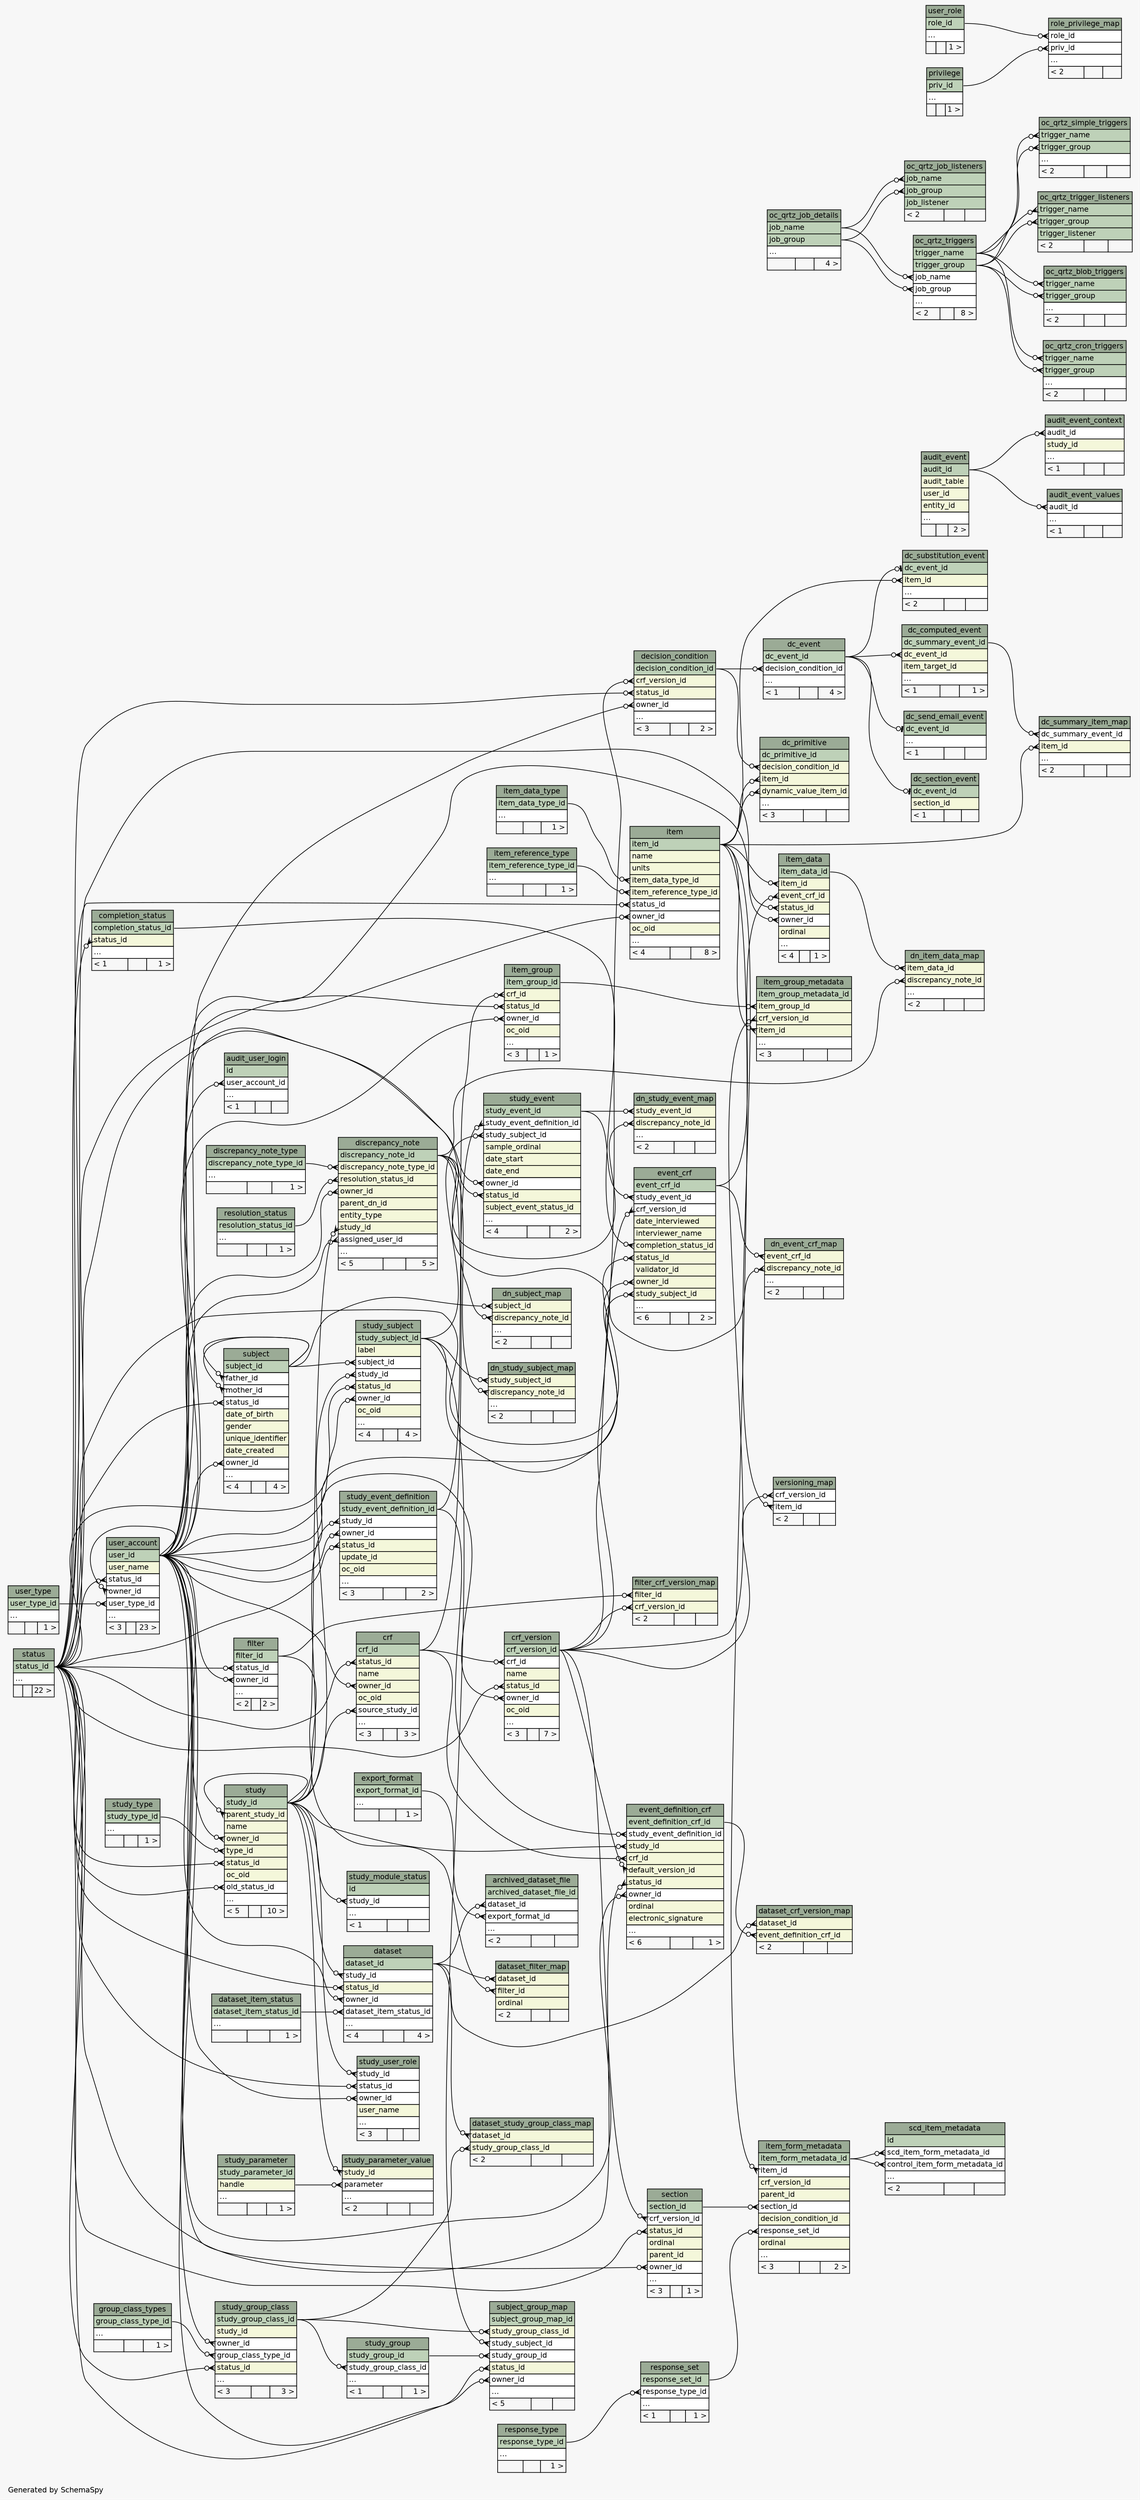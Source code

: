 // dot 2.28.0 on Windows Vista 6.0
// SchemaSpy rev 590
digraph "compactRelationshipsDiagram" {
  graph [
    rankdir="RL"
    bgcolor="#f7f7f7"
    label="\nGenerated by SchemaSpy"
    labeljust="l"
    nodesep="0.18"
    ranksep="0.46"
    fontname="Helvetica"
    fontsize="11"
  ];
  node [
    fontname="Helvetica"
    fontsize="11"
    shape="plaintext"
  ];
  edge [
    arrowsize="0.8"
  ];
  "archived_dataset_file" [
    label=<
    <TABLE BORDER="0" CELLBORDER="1" CELLSPACING="0" BGCOLOR="#ffffff">
      <TR><TD COLSPAN="3" BGCOLOR="#9bab96" ALIGN="CENTER">archived_dataset_file</TD></TR>
      <TR><TD PORT="archived_dataset_file_id" COLSPAN="3" BGCOLOR="#bed1b8" ALIGN="LEFT">archived_dataset_file_id</TD></TR>
      <TR><TD PORT="dataset_id" COLSPAN="3" ALIGN="LEFT">dataset_id</TD></TR>
      <TR><TD PORT="export_format_id" COLSPAN="3" ALIGN="LEFT">export_format_id</TD></TR>
      <TR><TD PORT="elipses" COLSPAN="3" ALIGN="LEFT">...</TD></TR>
      <TR><TD ALIGN="LEFT" BGCOLOR="#f7f7f7">&lt; 2</TD><TD ALIGN="RIGHT" BGCOLOR="#f7f7f7">  </TD><TD ALIGN="RIGHT" BGCOLOR="#f7f7f7">  </TD></TR>
    </TABLE>>
    URL="tables/archived_dataset_file.html"
    tooltip="archived_dataset_file"
  ];
  "audit_event" [
    label=<
    <TABLE BORDER="0" CELLBORDER="1" CELLSPACING="0" BGCOLOR="#ffffff">
      <TR><TD COLSPAN="3" BGCOLOR="#9bab96" ALIGN="CENTER">audit_event</TD></TR>
      <TR><TD PORT="audit_id" COLSPAN="3" BGCOLOR="#bed1b8" ALIGN="LEFT">audit_id</TD></TR>
      <TR><TD PORT="audit_table" COLSPAN="3" BGCOLOR="#f4f7da" ALIGN="LEFT">audit_table</TD></TR>
      <TR><TD PORT="user_id" COLSPAN="3" BGCOLOR="#f4f7da" ALIGN="LEFT">user_id</TD></TR>
      <TR><TD PORT="entity_id" COLSPAN="3" BGCOLOR="#f4f7da" ALIGN="LEFT">entity_id</TD></TR>
      <TR><TD PORT="elipses" COLSPAN="3" ALIGN="LEFT">...</TD></TR>
      <TR><TD ALIGN="LEFT" BGCOLOR="#f7f7f7">  </TD><TD ALIGN="RIGHT" BGCOLOR="#f7f7f7">  </TD><TD ALIGN="RIGHT" BGCOLOR="#f7f7f7">2 &gt;</TD></TR>
    </TABLE>>
    URL="tables/audit_event.html"
    tooltip="audit_event"
  ];
  "audit_event_context" [
    label=<
    <TABLE BORDER="0" CELLBORDER="1" CELLSPACING="0" BGCOLOR="#ffffff">
      <TR><TD COLSPAN="3" BGCOLOR="#9bab96" ALIGN="CENTER">audit_event_context</TD></TR>
      <TR><TD PORT="audit_id" COLSPAN="3" ALIGN="LEFT">audit_id</TD></TR>
      <TR><TD PORT="study_id" COLSPAN="3" BGCOLOR="#f4f7da" ALIGN="LEFT">study_id</TD></TR>
      <TR><TD PORT="elipses" COLSPAN="3" ALIGN="LEFT">...</TD></TR>
      <TR><TD ALIGN="LEFT" BGCOLOR="#f7f7f7">&lt; 1</TD><TD ALIGN="RIGHT" BGCOLOR="#f7f7f7">  </TD><TD ALIGN="RIGHT" BGCOLOR="#f7f7f7">  </TD></TR>
    </TABLE>>
    URL="tables/audit_event_context.html"
    tooltip="audit_event_context"
  ];
  "audit_event_values" [
    label=<
    <TABLE BORDER="0" CELLBORDER="1" CELLSPACING="0" BGCOLOR="#ffffff">
      <TR><TD COLSPAN="3" BGCOLOR="#9bab96" ALIGN="CENTER">audit_event_values</TD></TR>
      <TR><TD PORT="audit_id" COLSPAN="3" ALIGN="LEFT">audit_id</TD></TR>
      <TR><TD PORT="elipses" COLSPAN="3" ALIGN="LEFT">...</TD></TR>
      <TR><TD ALIGN="LEFT" BGCOLOR="#f7f7f7">&lt; 1</TD><TD ALIGN="RIGHT" BGCOLOR="#f7f7f7">  </TD><TD ALIGN="RIGHT" BGCOLOR="#f7f7f7">  </TD></TR>
    </TABLE>>
    URL="tables/audit_event_values.html"
    tooltip="audit_event_values"
  ];
  "audit_user_login" [
    label=<
    <TABLE BORDER="0" CELLBORDER="1" CELLSPACING="0" BGCOLOR="#ffffff">
      <TR><TD COLSPAN="3" BGCOLOR="#9bab96" ALIGN="CENTER">audit_user_login</TD></TR>
      <TR><TD PORT="id" COLSPAN="3" BGCOLOR="#bed1b8" ALIGN="LEFT">id</TD></TR>
      <TR><TD PORT="user_account_id" COLSPAN="3" ALIGN="LEFT">user_account_id</TD></TR>
      <TR><TD PORT="elipses" COLSPAN="3" ALIGN="LEFT">...</TD></TR>
      <TR><TD ALIGN="LEFT" BGCOLOR="#f7f7f7">&lt; 1</TD><TD ALIGN="RIGHT" BGCOLOR="#f7f7f7">  </TD><TD ALIGN="RIGHT" BGCOLOR="#f7f7f7">  </TD></TR>
    </TABLE>>
    URL="tables/audit_user_login.html"
    tooltip="audit_user_login"
  ];
  "completion_status" [
    label=<
    <TABLE BORDER="0" CELLBORDER="1" CELLSPACING="0" BGCOLOR="#ffffff">
      <TR><TD COLSPAN="3" BGCOLOR="#9bab96" ALIGN="CENTER">completion_status</TD></TR>
      <TR><TD PORT="completion_status_id" COLSPAN="3" BGCOLOR="#bed1b8" ALIGN="LEFT">completion_status_id</TD></TR>
      <TR><TD PORT="status_id" COLSPAN="3" BGCOLOR="#f4f7da" ALIGN="LEFT">status_id</TD></TR>
      <TR><TD PORT="elipses" COLSPAN="3" ALIGN="LEFT">...</TD></TR>
      <TR><TD ALIGN="LEFT" BGCOLOR="#f7f7f7">&lt; 1</TD><TD ALIGN="RIGHT" BGCOLOR="#f7f7f7">  </TD><TD ALIGN="RIGHT" BGCOLOR="#f7f7f7">1 &gt;</TD></TR>
    </TABLE>>
    URL="tables/completion_status.html"
    tooltip="completion_status"
  ];
  "crf" [
    label=<
    <TABLE BORDER="0" CELLBORDER="1" CELLSPACING="0" BGCOLOR="#ffffff">
      <TR><TD COLSPAN="3" BGCOLOR="#9bab96" ALIGN="CENTER">crf</TD></TR>
      <TR><TD PORT="crf_id" COLSPAN="3" BGCOLOR="#bed1b8" ALIGN="LEFT">crf_id</TD></TR>
      <TR><TD PORT="status_id" COLSPAN="3" BGCOLOR="#f4f7da" ALIGN="LEFT">status_id</TD></TR>
      <TR><TD PORT="name" COLSPAN="3" BGCOLOR="#f4f7da" ALIGN="LEFT">name</TD></TR>
      <TR><TD PORT="owner_id" COLSPAN="3" BGCOLOR="#f4f7da" ALIGN="LEFT">owner_id</TD></TR>
      <TR><TD PORT="oc_oid" COLSPAN="3" BGCOLOR="#f4f7da" ALIGN="LEFT">oc_oid</TD></TR>
      <TR><TD PORT="source_study_id" COLSPAN="3" ALIGN="LEFT">source_study_id</TD></TR>
      <TR><TD PORT="elipses" COLSPAN="3" ALIGN="LEFT">...</TD></TR>
      <TR><TD ALIGN="LEFT" BGCOLOR="#f7f7f7">&lt; 3</TD><TD ALIGN="RIGHT" BGCOLOR="#f7f7f7">  </TD><TD ALIGN="RIGHT" BGCOLOR="#f7f7f7">3 &gt;</TD></TR>
    </TABLE>>
    URL="tables/crf.html"
    tooltip="crf"
  ];
  "crf_version" [
    label=<
    <TABLE BORDER="0" CELLBORDER="1" CELLSPACING="0" BGCOLOR="#ffffff">
      <TR><TD COLSPAN="3" BGCOLOR="#9bab96" ALIGN="CENTER">crf_version</TD></TR>
      <TR><TD PORT="crf_version_id" COLSPAN="3" BGCOLOR="#bed1b8" ALIGN="LEFT">crf_version_id</TD></TR>
      <TR><TD PORT="crf_id" COLSPAN="3" ALIGN="LEFT">crf_id</TD></TR>
      <TR><TD PORT="name" COLSPAN="3" BGCOLOR="#f4f7da" ALIGN="LEFT">name</TD></TR>
      <TR><TD PORT="status_id" COLSPAN="3" BGCOLOR="#f4f7da" ALIGN="LEFT">status_id</TD></TR>
      <TR><TD PORT="owner_id" COLSPAN="3" ALIGN="LEFT">owner_id</TD></TR>
      <TR><TD PORT="oc_oid" COLSPAN="3" BGCOLOR="#f4f7da" ALIGN="LEFT">oc_oid</TD></TR>
      <TR><TD PORT="elipses" COLSPAN="3" ALIGN="LEFT">...</TD></TR>
      <TR><TD ALIGN="LEFT" BGCOLOR="#f7f7f7">&lt; 3</TD><TD ALIGN="RIGHT" BGCOLOR="#f7f7f7">  </TD><TD ALIGN="RIGHT" BGCOLOR="#f7f7f7">7 &gt;</TD></TR>
    </TABLE>>
    URL="tables/crf_version.html"
    tooltip="crf_version"
  ];
  "dataset" [
    label=<
    <TABLE BORDER="0" CELLBORDER="1" CELLSPACING="0" BGCOLOR="#ffffff">
      <TR><TD COLSPAN="3" BGCOLOR="#9bab96" ALIGN="CENTER">dataset</TD></TR>
      <TR><TD PORT="dataset_id" COLSPAN="3" BGCOLOR="#bed1b8" ALIGN="LEFT">dataset_id</TD></TR>
      <TR><TD PORT="study_id" COLSPAN="3" ALIGN="LEFT">study_id</TD></TR>
      <TR><TD PORT="status_id" COLSPAN="3" BGCOLOR="#f4f7da" ALIGN="LEFT">status_id</TD></TR>
      <TR><TD PORT="owner_id" COLSPAN="3" ALIGN="LEFT">owner_id</TD></TR>
      <TR><TD PORT="dataset_item_status_id" COLSPAN="3" ALIGN="LEFT">dataset_item_status_id</TD></TR>
      <TR><TD PORT="elipses" COLSPAN="3" ALIGN="LEFT">...</TD></TR>
      <TR><TD ALIGN="LEFT" BGCOLOR="#f7f7f7">&lt; 4</TD><TD ALIGN="RIGHT" BGCOLOR="#f7f7f7">  </TD><TD ALIGN="RIGHT" BGCOLOR="#f7f7f7">4 &gt;</TD></TR>
    </TABLE>>
    URL="tables/dataset.html"
    tooltip="dataset"
  ];
  "dataset_crf_version_map" [
    label=<
    <TABLE BORDER="0" CELLBORDER="1" CELLSPACING="0" BGCOLOR="#ffffff">
      <TR><TD COLSPAN="3" BGCOLOR="#9bab96" ALIGN="CENTER">dataset_crf_version_map</TD></TR>
      <TR><TD PORT="dataset_id" COLSPAN="3" BGCOLOR="#f4f7da" ALIGN="LEFT">dataset_id</TD></TR>
      <TR><TD PORT="event_definition_crf_id" COLSPAN="3" BGCOLOR="#f4f7da" ALIGN="LEFT">event_definition_crf_id</TD></TR>
      <TR><TD ALIGN="LEFT" BGCOLOR="#f7f7f7">&lt; 2</TD><TD ALIGN="RIGHT" BGCOLOR="#f7f7f7">  </TD><TD ALIGN="RIGHT" BGCOLOR="#f7f7f7">  </TD></TR>
    </TABLE>>
    URL="tables/dataset_crf_version_map.html"
    tooltip="dataset_crf_version_map"
  ];
  "dataset_filter_map" [
    label=<
    <TABLE BORDER="0" CELLBORDER="1" CELLSPACING="0" BGCOLOR="#ffffff">
      <TR><TD COLSPAN="3" BGCOLOR="#9bab96" ALIGN="CENTER">dataset_filter_map</TD></TR>
      <TR><TD PORT="dataset_id" COLSPAN="3" BGCOLOR="#f4f7da" ALIGN="LEFT">dataset_id</TD></TR>
      <TR><TD PORT="filter_id" COLSPAN="3" BGCOLOR="#f4f7da" ALIGN="LEFT">filter_id</TD></TR>
      <TR><TD PORT="ordinal" COLSPAN="3" BGCOLOR="#f4f7da" ALIGN="LEFT">ordinal</TD></TR>
      <TR><TD ALIGN="LEFT" BGCOLOR="#f7f7f7">&lt; 2</TD><TD ALIGN="RIGHT" BGCOLOR="#f7f7f7">  </TD><TD ALIGN="RIGHT" BGCOLOR="#f7f7f7">  </TD></TR>
    </TABLE>>
    URL="tables/dataset_filter_map.html"
    tooltip="dataset_filter_map"
  ];
  "dataset_item_status" [
    label=<
    <TABLE BORDER="0" CELLBORDER="1" CELLSPACING="0" BGCOLOR="#ffffff">
      <TR><TD COLSPAN="3" BGCOLOR="#9bab96" ALIGN="CENTER">dataset_item_status</TD></TR>
      <TR><TD PORT="dataset_item_status_id" COLSPAN="3" BGCOLOR="#bed1b8" ALIGN="LEFT">dataset_item_status_id</TD></TR>
      <TR><TD PORT="elipses" COLSPAN="3" ALIGN="LEFT">...</TD></TR>
      <TR><TD ALIGN="LEFT" BGCOLOR="#f7f7f7">  </TD><TD ALIGN="RIGHT" BGCOLOR="#f7f7f7">  </TD><TD ALIGN="RIGHT" BGCOLOR="#f7f7f7">1 &gt;</TD></TR>
    </TABLE>>
    URL="tables/dataset_item_status.html"
    tooltip="dataset_item_status"
  ];
  "dataset_study_group_class_map" [
    label=<
    <TABLE BORDER="0" CELLBORDER="1" CELLSPACING="0" BGCOLOR="#ffffff">
      <TR><TD COLSPAN="3" BGCOLOR="#9bab96" ALIGN="CENTER">dataset_study_group_class_map</TD></TR>
      <TR><TD PORT="dataset_id" COLSPAN="3" BGCOLOR="#f4f7da" ALIGN="LEFT">dataset_id</TD></TR>
      <TR><TD PORT="study_group_class_id" COLSPAN="3" BGCOLOR="#f4f7da" ALIGN="LEFT">study_group_class_id</TD></TR>
      <TR><TD ALIGN="LEFT" BGCOLOR="#f7f7f7">&lt; 2</TD><TD ALIGN="RIGHT" BGCOLOR="#f7f7f7">  </TD><TD ALIGN="RIGHT" BGCOLOR="#f7f7f7">  </TD></TR>
    </TABLE>>
    URL="tables/dataset_study_group_class_map.html"
    tooltip="dataset_study_group_class_map"
  ];
  "dc_computed_event" [
    label=<
    <TABLE BORDER="0" CELLBORDER="1" CELLSPACING="0" BGCOLOR="#ffffff">
      <TR><TD COLSPAN="3" BGCOLOR="#9bab96" ALIGN="CENTER">dc_computed_event</TD></TR>
      <TR><TD PORT="dc_summary_event_id" COLSPAN="3" BGCOLOR="#bed1b8" ALIGN="LEFT">dc_summary_event_id</TD></TR>
      <TR><TD PORT="dc_event_id" COLSPAN="3" BGCOLOR="#f4f7da" ALIGN="LEFT">dc_event_id</TD></TR>
      <TR><TD PORT="item_target_id" COLSPAN="3" BGCOLOR="#f4f7da" ALIGN="LEFT">item_target_id</TD></TR>
      <TR><TD PORT="elipses" COLSPAN="3" ALIGN="LEFT">...</TD></TR>
      <TR><TD ALIGN="LEFT" BGCOLOR="#f7f7f7">&lt; 1</TD><TD ALIGN="RIGHT" BGCOLOR="#f7f7f7">  </TD><TD ALIGN="RIGHT" BGCOLOR="#f7f7f7">1 &gt;</TD></TR>
    </TABLE>>
    URL="tables/dc_computed_event.html"
    tooltip="dc_computed_event"
  ];
  "dc_event" [
    label=<
    <TABLE BORDER="0" CELLBORDER="1" CELLSPACING="0" BGCOLOR="#ffffff">
      <TR><TD COLSPAN="3" BGCOLOR="#9bab96" ALIGN="CENTER">dc_event</TD></TR>
      <TR><TD PORT="dc_event_id" COLSPAN="3" BGCOLOR="#bed1b8" ALIGN="LEFT">dc_event_id</TD></TR>
      <TR><TD PORT="decision_condition_id" COLSPAN="3" ALIGN="LEFT">decision_condition_id</TD></TR>
      <TR><TD PORT="elipses" COLSPAN="3" ALIGN="LEFT">...</TD></TR>
      <TR><TD ALIGN="LEFT" BGCOLOR="#f7f7f7">&lt; 1</TD><TD ALIGN="RIGHT" BGCOLOR="#f7f7f7">  </TD><TD ALIGN="RIGHT" BGCOLOR="#f7f7f7">4 &gt;</TD></TR>
    </TABLE>>
    URL="tables/dc_event.html"
    tooltip="dc_event"
  ];
  "dc_primitive" [
    label=<
    <TABLE BORDER="0" CELLBORDER="1" CELLSPACING="0" BGCOLOR="#ffffff">
      <TR><TD COLSPAN="3" BGCOLOR="#9bab96" ALIGN="CENTER">dc_primitive</TD></TR>
      <TR><TD PORT="dc_primitive_id" COLSPAN="3" BGCOLOR="#bed1b8" ALIGN="LEFT">dc_primitive_id</TD></TR>
      <TR><TD PORT="decision_condition_id" COLSPAN="3" BGCOLOR="#f4f7da" ALIGN="LEFT">decision_condition_id</TD></TR>
      <TR><TD PORT="item_id" COLSPAN="3" BGCOLOR="#f4f7da" ALIGN="LEFT">item_id</TD></TR>
      <TR><TD PORT="dynamic_value_item_id" COLSPAN="3" BGCOLOR="#f4f7da" ALIGN="LEFT">dynamic_value_item_id</TD></TR>
      <TR><TD PORT="elipses" COLSPAN="3" ALIGN="LEFT">...</TD></TR>
      <TR><TD ALIGN="LEFT" BGCOLOR="#f7f7f7">&lt; 3</TD><TD ALIGN="RIGHT" BGCOLOR="#f7f7f7">  </TD><TD ALIGN="RIGHT" BGCOLOR="#f7f7f7">  </TD></TR>
    </TABLE>>
    URL="tables/dc_primitive.html"
    tooltip="dc_primitive"
  ];
  "dc_section_event" [
    label=<
    <TABLE BORDER="0" CELLBORDER="1" CELLSPACING="0" BGCOLOR="#ffffff">
      <TR><TD COLSPAN="3" BGCOLOR="#9bab96" ALIGN="CENTER">dc_section_event</TD></TR>
      <TR><TD PORT="dc_event_id" COLSPAN="3" BGCOLOR="#bed1b8" ALIGN="LEFT">dc_event_id</TD></TR>
      <TR><TD PORT="section_id" COLSPAN="3" BGCOLOR="#f4f7da" ALIGN="LEFT">section_id</TD></TR>
      <TR><TD ALIGN="LEFT" BGCOLOR="#f7f7f7">&lt; 1</TD><TD ALIGN="RIGHT" BGCOLOR="#f7f7f7">  </TD><TD ALIGN="RIGHT" BGCOLOR="#f7f7f7">  </TD></TR>
    </TABLE>>
    URL="tables/dc_section_event.html"
    tooltip="dc_section_event"
  ];
  "dc_send_email_event" [
    label=<
    <TABLE BORDER="0" CELLBORDER="1" CELLSPACING="0" BGCOLOR="#ffffff">
      <TR><TD COLSPAN="3" BGCOLOR="#9bab96" ALIGN="CENTER">dc_send_email_event</TD></TR>
      <TR><TD PORT="dc_event_id" COLSPAN="3" BGCOLOR="#bed1b8" ALIGN="LEFT">dc_event_id</TD></TR>
      <TR><TD PORT="elipses" COLSPAN="3" ALIGN="LEFT">...</TD></TR>
      <TR><TD ALIGN="LEFT" BGCOLOR="#f7f7f7">&lt; 1</TD><TD ALIGN="RIGHT" BGCOLOR="#f7f7f7">  </TD><TD ALIGN="RIGHT" BGCOLOR="#f7f7f7">  </TD></TR>
    </TABLE>>
    URL="tables/dc_send_email_event.html"
    tooltip="dc_send_email_event"
  ];
  "dc_substitution_event" [
    label=<
    <TABLE BORDER="0" CELLBORDER="1" CELLSPACING="0" BGCOLOR="#ffffff">
      <TR><TD COLSPAN="3" BGCOLOR="#9bab96" ALIGN="CENTER">dc_substitution_event</TD></TR>
      <TR><TD PORT="dc_event_id" COLSPAN="3" BGCOLOR="#bed1b8" ALIGN="LEFT">dc_event_id</TD></TR>
      <TR><TD PORT="item_id" COLSPAN="3" BGCOLOR="#f4f7da" ALIGN="LEFT">item_id</TD></TR>
      <TR><TD PORT="elipses" COLSPAN="3" ALIGN="LEFT">...</TD></TR>
      <TR><TD ALIGN="LEFT" BGCOLOR="#f7f7f7">&lt; 2</TD><TD ALIGN="RIGHT" BGCOLOR="#f7f7f7">  </TD><TD ALIGN="RIGHT" BGCOLOR="#f7f7f7">  </TD></TR>
    </TABLE>>
    URL="tables/dc_substitution_event.html"
    tooltip="dc_substitution_event"
  ];
  "dc_summary_item_map" [
    label=<
    <TABLE BORDER="0" CELLBORDER="1" CELLSPACING="0" BGCOLOR="#ffffff">
      <TR><TD COLSPAN="3" BGCOLOR="#9bab96" ALIGN="CENTER">dc_summary_item_map</TD></TR>
      <TR><TD PORT="dc_summary_event_id" COLSPAN="3" ALIGN="LEFT">dc_summary_event_id</TD></TR>
      <TR><TD PORT="item_id" COLSPAN="3" BGCOLOR="#f4f7da" ALIGN="LEFT">item_id</TD></TR>
      <TR><TD PORT="elipses" COLSPAN="3" ALIGN="LEFT">...</TD></TR>
      <TR><TD ALIGN="LEFT" BGCOLOR="#f7f7f7">&lt; 2</TD><TD ALIGN="RIGHT" BGCOLOR="#f7f7f7">  </TD><TD ALIGN="RIGHT" BGCOLOR="#f7f7f7">  </TD></TR>
    </TABLE>>
    URL="tables/dc_summary_item_map.html"
    tooltip="dc_summary_item_map"
  ];
  "decision_condition" [
    label=<
    <TABLE BORDER="0" CELLBORDER="1" CELLSPACING="0" BGCOLOR="#ffffff">
      <TR><TD COLSPAN="3" BGCOLOR="#9bab96" ALIGN="CENTER">decision_condition</TD></TR>
      <TR><TD PORT="decision_condition_id" COLSPAN="3" BGCOLOR="#bed1b8" ALIGN="LEFT">decision_condition_id</TD></TR>
      <TR><TD PORT="crf_version_id" COLSPAN="3" BGCOLOR="#f4f7da" ALIGN="LEFT">crf_version_id</TD></TR>
      <TR><TD PORT="status_id" COLSPAN="3" BGCOLOR="#f4f7da" ALIGN="LEFT">status_id</TD></TR>
      <TR><TD PORT="owner_id" COLSPAN="3" ALIGN="LEFT">owner_id</TD></TR>
      <TR><TD PORT="elipses" COLSPAN="3" ALIGN="LEFT">...</TD></TR>
      <TR><TD ALIGN="LEFT" BGCOLOR="#f7f7f7">&lt; 3</TD><TD ALIGN="RIGHT" BGCOLOR="#f7f7f7">  </TD><TD ALIGN="RIGHT" BGCOLOR="#f7f7f7">2 &gt;</TD></TR>
    </TABLE>>
    URL="tables/decision_condition.html"
    tooltip="decision_condition"
  ];
  "discrepancy_note" [
    label=<
    <TABLE BORDER="0" CELLBORDER="1" CELLSPACING="0" BGCOLOR="#ffffff">
      <TR><TD COLSPAN="3" BGCOLOR="#9bab96" ALIGN="CENTER">discrepancy_note</TD></TR>
      <TR><TD PORT="discrepancy_note_id" COLSPAN="3" BGCOLOR="#bed1b8" ALIGN="LEFT">discrepancy_note_id</TD></TR>
      <TR><TD PORT="discrepancy_note_type_id" COLSPAN="3" BGCOLOR="#f4f7da" ALIGN="LEFT">discrepancy_note_type_id</TD></TR>
      <TR><TD PORT="resolution_status_id" COLSPAN="3" BGCOLOR="#f4f7da" ALIGN="LEFT">resolution_status_id</TD></TR>
      <TR><TD PORT="owner_id" COLSPAN="3" BGCOLOR="#f4f7da" ALIGN="LEFT">owner_id</TD></TR>
      <TR><TD PORT="parent_dn_id" COLSPAN="3" BGCOLOR="#f4f7da" ALIGN="LEFT">parent_dn_id</TD></TR>
      <TR><TD PORT="entity_type" COLSPAN="3" BGCOLOR="#f4f7da" ALIGN="LEFT">entity_type</TD></TR>
      <TR><TD PORT="study_id" COLSPAN="3" BGCOLOR="#f4f7da" ALIGN="LEFT">study_id</TD></TR>
      <TR><TD PORT="assigned_user_id" COLSPAN="3" ALIGN="LEFT">assigned_user_id</TD></TR>
      <TR><TD PORT="elipses" COLSPAN="3" ALIGN="LEFT">...</TD></TR>
      <TR><TD ALIGN="LEFT" BGCOLOR="#f7f7f7">&lt; 5</TD><TD ALIGN="RIGHT" BGCOLOR="#f7f7f7">  </TD><TD ALIGN="RIGHT" BGCOLOR="#f7f7f7">5 &gt;</TD></TR>
    </TABLE>>
    URL="tables/discrepancy_note.html"
    tooltip="discrepancy_note"
  ];
  "discrepancy_note_type" [
    label=<
    <TABLE BORDER="0" CELLBORDER="1" CELLSPACING="0" BGCOLOR="#ffffff">
      <TR><TD COLSPAN="3" BGCOLOR="#9bab96" ALIGN="CENTER">discrepancy_note_type</TD></TR>
      <TR><TD PORT="discrepancy_note_type_id" COLSPAN="3" BGCOLOR="#bed1b8" ALIGN="LEFT">discrepancy_note_type_id</TD></TR>
      <TR><TD PORT="elipses" COLSPAN="3" ALIGN="LEFT">...</TD></TR>
      <TR><TD ALIGN="LEFT" BGCOLOR="#f7f7f7">  </TD><TD ALIGN="RIGHT" BGCOLOR="#f7f7f7">  </TD><TD ALIGN="RIGHT" BGCOLOR="#f7f7f7">1 &gt;</TD></TR>
    </TABLE>>
    URL="tables/discrepancy_note_type.html"
    tooltip="discrepancy_note_type"
  ];
  "dn_event_crf_map" [
    label=<
    <TABLE BORDER="0" CELLBORDER="1" CELLSPACING="0" BGCOLOR="#ffffff">
      <TR><TD COLSPAN="3" BGCOLOR="#9bab96" ALIGN="CENTER">dn_event_crf_map</TD></TR>
      <TR><TD PORT="event_crf_id" COLSPAN="3" BGCOLOR="#f4f7da" ALIGN="LEFT">event_crf_id</TD></TR>
      <TR><TD PORT="discrepancy_note_id" COLSPAN="3" BGCOLOR="#f4f7da" ALIGN="LEFT">discrepancy_note_id</TD></TR>
      <TR><TD PORT="elipses" COLSPAN="3" ALIGN="LEFT">...</TD></TR>
      <TR><TD ALIGN="LEFT" BGCOLOR="#f7f7f7">&lt; 2</TD><TD ALIGN="RIGHT" BGCOLOR="#f7f7f7">  </TD><TD ALIGN="RIGHT" BGCOLOR="#f7f7f7">  </TD></TR>
    </TABLE>>
    URL="tables/dn_event_crf_map.html"
    tooltip="dn_event_crf_map"
  ];
  "dn_item_data_map" [
    label=<
    <TABLE BORDER="0" CELLBORDER="1" CELLSPACING="0" BGCOLOR="#ffffff">
      <TR><TD COLSPAN="3" BGCOLOR="#9bab96" ALIGN="CENTER">dn_item_data_map</TD></TR>
      <TR><TD PORT="item_data_id" COLSPAN="3" BGCOLOR="#f4f7da" ALIGN="LEFT">item_data_id</TD></TR>
      <TR><TD PORT="discrepancy_note_id" COLSPAN="3" BGCOLOR="#f4f7da" ALIGN="LEFT">discrepancy_note_id</TD></TR>
      <TR><TD PORT="elipses" COLSPAN="3" ALIGN="LEFT">...</TD></TR>
      <TR><TD ALIGN="LEFT" BGCOLOR="#f7f7f7">&lt; 2</TD><TD ALIGN="RIGHT" BGCOLOR="#f7f7f7">  </TD><TD ALIGN="RIGHT" BGCOLOR="#f7f7f7">  </TD></TR>
    </TABLE>>
    URL="tables/dn_item_data_map.html"
    tooltip="dn_item_data_map"
  ];
  "dn_study_event_map" [
    label=<
    <TABLE BORDER="0" CELLBORDER="1" CELLSPACING="0" BGCOLOR="#ffffff">
      <TR><TD COLSPAN="3" BGCOLOR="#9bab96" ALIGN="CENTER">dn_study_event_map</TD></TR>
      <TR><TD PORT="study_event_id" COLSPAN="3" BGCOLOR="#f4f7da" ALIGN="LEFT">study_event_id</TD></TR>
      <TR><TD PORT="discrepancy_note_id" COLSPAN="3" BGCOLOR="#f4f7da" ALIGN="LEFT">discrepancy_note_id</TD></TR>
      <TR><TD PORT="elipses" COLSPAN="3" ALIGN="LEFT">...</TD></TR>
      <TR><TD ALIGN="LEFT" BGCOLOR="#f7f7f7">&lt; 2</TD><TD ALIGN="RIGHT" BGCOLOR="#f7f7f7">  </TD><TD ALIGN="RIGHT" BGCOLOR="#f7f7f7">  </TD></TR>
    </TABLE>>
    URL="tables/dn_study_event_map.html"
    tooltip="dn_study_event_map"
  ];
  "dn_study_subject_map" [
    label=<
    <TABLE BORDER="0" CELLBORDER="1" CELLSPACING="0" BGCOLOR="#ffffff">
      <TR><TD COLSPAN="3" BGCOLOR="#9bab96" ALIGN="CENTER">dn_study_subject_map</TD></TR>
      <TR><TD PORT="study_subject_id" COLSPAN="3" BGCOLOR="#f4f7da" ALIGN="LEFT">study_subject_id</TD></TR>
      <TR><TD PORT="discrepancy_note_id" COLSPAN="3" BGCOLOR="#f4f7da" ALIGN="LEFT">discrepancy_note_id</TD></TR>
      <TR><TD PORT="elipses" COLSPAN="3" ALIGN="LEFT">...</TD></TR>
      <TR><TD ALIGN="LEFT" BGCOLOR="#f7f7f7">&lt; 2</TD><TD ALIGN="RIGHT" BGCOLOR="#f7f7f7">  </TD><TD ALIGN="RIGHT" BGCOLOR="#f7f7f7">  </TD></TR>
    </TABLE>>
    URL="tables/dn_study_subject_map.html"
    tooltip="dn_study_subject_map"
  ];
  "dn_subject_map" [
    label=<
    <TABLE BORDER="0" CELLBORDER="1" CELLSPACING="0" BGCOLOR="#ffffff">
      <TR><TD COLSPAN="3" BGCOLOR="#9bab96" ALIGN="CENTER">dn_subject_map</TD></TR>
      <TR><TD PORT="subject_id" COLSPAN="3" BGCOLOR="#f4f7da" ALIGN="LEFT">subject_id</TD></TR>
      <TR><TD PORT="discrepancy_note_id" COLSPAN="3" BGCOLOR="#f4f7da" ALIGN="LEFT">discrepancy_note_id</TD></TR>
      <TR><TD PORT="elipses" COLSPAN="3" ALIGN="LEFT">...</TD></TR>
      <TR><TD ALIGN="LEFT" BGCOLOR="#f7f7f7">&lt; 2</TD><TD ALIGN="RIGHT" BGCOLOR="#f7f7f7">  </TD><TD ALIGN="RIGHT" BGCOLOR="#f7f7f7">  </TD></TR>
    </TABLE>>
    URL="tables/dn_subject_map.html"
    tooltip="dn_subject_map"
  ];
  "event_crf" [
    label=<
    <TABLE BORDER="0" CELLBORDER="1" CELLSPACING="0" BGCOLOR="#ffffff">
      <TR><TD COLSPAN="3" BGCOLOR="#9bab96" ALIGN="CENTER">event_crf</TD></TR>
      <TR><TD PORT="event_crf_id" COLSPAN="3" BGCOLOR="#bed1b8" ALIGN="LEFT">event_crf_id</TD></TR>
      <TR><TD PORT="study_event_id" COLSPAN="3" ALIGN="LEFT">study_event_id</TD></TR>
      <TR><TD PORT="crf_version_id" COLSPAN="3" ALIGN="LEFT">crf_version_id</TD></TR>
      <TR><TD PORT="date_interviewed" COLSPAN="3" BGCOLOR="#f4f7da" ALIGN="LEFT">date_interviewed</TD></TR>
      <TR><TD PORT="interviewer_name" COLSPAN="3" BGCOLOR="#f4f7da" ALIGN="LEFT">interviewer_name</TD></TR>
      <TR><TD PORT="completion_status_id" COLSPAN="3" BGCOLOR="#f4f7da" ALIGN="LEFT">completion_status_id</TD></TR>
      <TR><TD PORT="status_id" COLSPAN="3" BGCOLOR="#f4f7da" ALIGN="LEFT">status_id</TD></TR>
      <TR><TD PORT="validator_id" COLSPAN="3" BGCOLOR="#f4f7da" ALIGN="LEFT">validator_id</TD></TR>
      <TR><TD PORT="owner_id" COLSPAN="3" BGCOLOR="#f4f7da" ALIGN="LEFT">owner_id</TD></TR>
      <TR><TD PORT="study_subject_id" COLSPAN="3" BGCOLOR="#f4f7da" ALIGN="LEFT">study_subject_id</TD></TR>
      <TR><TD PORT="elipses" COLSPAN="3" ALIGN="LEFT">...</TD></TR>
      <TR><TD ALIGN="LEFT" BGCOLOR="#f7f7f7">&lt; 6</TD><TD ALIGN="RIGHT" BGCOLOR="#f7f7f7">  </TD><TD ALIGN="RIGHT" BGCOLOR="#f7f7f7">2 &gt;</TD></TR>
    </TABLE>>
    URL="tables/event_crf.html"
    tooltip="event_crf"
  ];
  "event_definition_crf" [
    label=<
    <TABLE BORDER="0" CELLBORDER="1" CELLSPACING="0" BGCOLOR="#ffffff">
      <TR><TD COLSPAN="3" BGCOLOR="#9bab96" ALIGN="CENTER">event_definition_crf</TD></TR>
      <TR><TD PORT="event_definition_crf_id" COLSPAN="3" BGCOLOR="#bed1b8" ALIGN="LEFT">event_definition_crf_id</TD></TR>
      <TR><TD PORT="study_event_definition_id" COLSPAN="3" ALIGN="LEFT">study_event_definition_id</TD></TR>
      <TR><TD PORT="study_id" COLSPAN="3" BGCOLOR="#f4f7da" ALIGN="LEFT">study_id</TD></TR>
      <TR><TD PORT="crf_id" COLSPAN="3" BGCOLOR="#f4f7da" ALIGN="LEFT">crf_id</TD></TR>
      <TR><TD PORT="default_version_id" COLSPAN="3" BGCOLOR="#f4f7da" ALIGN="LEFT">default_version_id</TD></TR>
      <TR><TD PORT="status_id" COLSPAN="3" BGCOLOR="#f4f7da" ALIGN="LEFT">status_id</TD></TR>
      <TR><TD PORT="owner_id" COLSPAN="3" ALIGN="LEFT">owner_id</TD></TR>
      <TR><TD PORT="ordinal" COLSPAN="3" BGCOLOR="#f4f7da" ALIGN="LEFT">ordinal</TD></TR>
      <TR><TD PORT="electronic_signature" COLSPAN="3" BGCOLOR="#f4f7da" ALIGN="LEFT">electronic_signature</TD></TR>
      <TR><TD PORT="elipses" COLSPAN="3" ALIGN="LEFT">...</TD></TR>
      <TR><TD ALIGN="LEFT" BGCOLOR="#f7f7f7">&lt; 6</TD><TD ALIGN="RIGHT" BGCOLOR="#f7f7f7">  </TD><TD ALIGN="RIGHT" BGCOLOR="#f7f7f7">1 &gt;</TD></TR>
    </TABLE>>
    URL="tables/event_definition_crf.html"
    tooltip="event_definition_crf"
  ];
  "export_format" [
    label=<
    <TABLE BORDER="0" CELLBORDER="1" CELLSPACING="0" BGCOLOR="#ffffff">
      <TR><TD COLSPAN="3" BGCOLOR="#9bab96" ALIGN="CENTER">export_format</TD></TR>
      <TR><TD PORT="export_format_id" COLSPAN="3" BGCOLOR="#bed1b8" ALIGN="LEFT">export_format_id</TD></TR>
      <TR><TD PORT="elipses" COLSPAN="3" ALIGN="LEFT">...</TD></TR>
      <TR><TD ALIGN="LEFT" BGCOLOR="#f7f7f7">  </TD><TD ALIGN="RIGHT" BGCOLOR="#f7f7f7">  </TD><TD ALIGN="RIGHT" BGCOLOR="#f7f7f7">1 &gt;</TD></TR>
    </TABLE>>
    URL="tables/export_format.html"
    tooltip="export_format"
  ];
  "filter" [
    label=<
    <TABLE BORDER="0" CELLBORDER="1" CELLSPACING="0" BGCOLOR="#ffffff">
      <TR><TD COLSPAN="3" BGCOLOR="#9bab96" ALIGN="CENTER">filter</TD></TR>
      <TR><TD PORT="filter_id" COLSPAN="3" BGCOLOR="#bed1b8" ALIGN="LEFT">filter_id</TD></TR>
      <TR><TD PORT="status_id" COLSPAN="3" ALIGN="LEFT">status_id</TD></TR>
      <TR><TD PORT="owner_id" COLSPAN="3" ALIGN="LEFT">owner_id</TD></TR>
      <TR><TD PORT="elipses" COLSPAN="3" ALIGN="LEFT">...</TD></TR>
      <TR><TD ALIGN="LEFT" BGCOLOR="#f7f7f7">&lt; 2</TD><TD ALIGN="RIGHT" BGCOLOR="#f7f7f7">  </TD><TD ALIGN="RIGHT" BGCOLOR="#f7f7f7">2 &gt;</TD></TR>
    </TABLE>>
    URL="tables/filter.html"
    tooltip="filter"
  ];
  "filter_crf_version_map" [
    label=<
    <TABLE BORDER="0" CELLBORDER="1" CELLSPACING="0" BGCOLOR="#ffffff">
      <TR><TD COLSPAN="3" BGCOLOR="#9bab96" ALIGN="CENTER">filter_crf_version_map</TD></TR>
      <TR><TD PORT="filter_id" COLSPAN="3" BGCOLOR="#f4f7da" ALIGN="LEFT">filter_id</TD></TR>
      <TR><TD PORT="crf_version_id" COLSPAN="3" BGCOLOR="#f4f7da" ALIGN="LEFT">crf_version_id</TD></TR>
      <TR><TD ALIGN="LEFT" BGCOLOR="#f7f7f7">&lt; 2</TD><TD ALIGN="RIGHT" BGCOLOR="#f7f7f7">  </TD><TD ALIGN="RIGHT" BGCOLOR="#f7f7f7">  </TD></TR>
    </TABLE>>
    URL="tables/filter_crf_version_map.html"
    tooltip="filter_crf_version_map"
  ];
  "group_class_types" [
    label=<
    <TABLE BORDER="0" CELLBORDER="1" CELLSPACING="0" BGCOLOR="#ffffff">
      <TR><TD COLSPAN="3" BGCOLOR="#9bab96" ALIGN="CENTER">group_class_types</TD></TR>
      <TR><TD PORT="group_class_type_id" COLSPAN="3" BGCOLOR="#bed1b8" ALIGN="LEFT">group_class_type_id</TD></TR>
      <TR><TD PORT="elipses" COLSPAN="3" ALIGN="LEFT">...</TD></TR>
      <TR><TD ALIGN="LEFT" BGCOLOR="#f7f7f7">  </TD><TD ALIGN="RIGHT" BGCOLOR="#f7f7f7">  </TD><TD ALIGN="RIGHT" BGCOLOR="#f7f7f7">1 &gt;</TD></TR>
    </TABLE>>
    URL="tables/group_class_types.html"
    tooltip="group_class_types"
  ];
  "item" [
    label=<
    <TABLE BORDER="0" CELLBORDER="1" CELLSPACING="0" BGCOLOR="#ffffff">
      <TR><TD COLSPAN="3" BGCOLOR="#9bab96" ALIGN="CENTER">item</TD></TR>
      <TR><TD PORT="item_id" COLSPAN="3" BGCOLOR="#bed1b8" ALIGN="LEFT">item_id</TD></TR>
      <TR><TD PORT="name" COLSPAN="3" BGCOLOR="#f4f7da" ALIGN="LEFT">name</TD></TR>
      <TR><TD PORT="units" COLSPAN="3" BGCOLOR="#f4f7da" ALIGN="LEFT">units</TD></TR>
      <TR><TD PORT="item_data_type_id" COLSPAN="3" BGCOLOR="#f4f7da" ALIGN="LEFT">item_data_type_id</TD></TR>
      <TR><TD PORT="item_reference_type_id" COLSPAN="3" BGCOLOR="#f4f7da" ALIGN="LEFT">item_reference_type_id</TD></TR>
      <TR><TD PORT="status_id" COLSPAN="3" ALIGN="LEFT">status_id</TD></TR>
      <TR><TD PORT="owner_id" COLSPAN="3" ALIGN="LEFT">owner_id</TD></TR>
      <TR><TD PORT="oc_oid" COLSPAN="3" BGCOLOR="#f4f7da" ALIGN="LEFT">oc_oid</TD></TR>
      <TR><TD PORT="elipses" COLSPAN="3" ALIGN="LEFT">...</TD></TR>
      <TR><TD ALIGN="LEFT" BGCOLOR="#f7f7f7">&lt; 4</TD><TD ALIGN="RIGHT" BGCOLOR="#f7f7f7">  </TD><TD ALIGN="RIGHT" BGCOLOR="#f7f7f7">8 &gt;</TD></TR>
    </TABLE>>
    URL="tables/item.html"
    tooltip="item"
  ];
  "item_data" [
    label=<
    <TABLE BORDER="0" CELLBORDER="1" CELLSPACING="0" BGCOLOR="#ffffff">
      <TR><TD COLSPAN="3" BGCOLOR="#9bab96" ALIGN="CENTER">item_data</TD></TR>
      <TR><TD PORT="item_data_id" COLSPAN="3" BGCOLOR="#bed1b8" ALIGN="LEFT">item_data_id</TD></TR>
      <TR><TD PORT="item_id" COLSPAN="3" BGCOLOR="#f4f7da" ALIGN="LEFT">item_id</TD></TR>
      <TR><TD PORT="event_crf_id" COLSPAN="3" BGCOLOR="#f4f7da" ALIGN="LEFT">event_crf_id</TD></TR>
      <TR><TD PORT="status_id" COLSPAN="3" BGCOLOR="#f4f7da" ALIGN="LEFT">status_id</TD></TR>
      <TR><TD PORT="owner_id" COLSPAN="3" ALIGN="LEFT">owner_id</TD></TR>
      <TR><TD PORT="ordinal" COLSPAN="3" BGCOLOR="#f4f7da" ALIGN="LEFT">ordinal</TD></TR>
      <TR><TD PORT="elipses" COLSPAN="3" ALIGN="LEFT">...</TD></TR>
      <TR><TD ALIGN="LEFT" BGCOLOR="#f7f7f7">&lt; 4</TD><TD ALIGN="RIGHT" BGCOLOR="#f7f7f7">  </TD><TD ALIGN="RIGHT" BGCOLOR="#f7f7f7">1 &gt;</TD></TR>
    </TABLE>>
    URL="tables/item_data.html"
    tooltip="item_data"
  ];
  "item_data_type" [
    label=<
    <TABLE BORDER="0" CELLBORDER="1" CELLSPACING="0" BGCOLOR="#ffffff">
      <TR><TD COLSPAN="3" BGCOLOR="#9bab96" ALIGN="CENTER">item_data_type</TD></TR>
      <TR><TD PORT="item_data_type_id" COLSPAN="3" BGCOLOR="#bed1b8" ALIGN="LEFT">item_data_type_id</TD></TR>
      <TR><TD PORT="elipses" COLSPAN="3" ALIGN="LEFT">...</TD></TR>
      <TR><TD ALIGN="LEFT" BGCOLOR="#f7f7f7">  </TD><TD ALIGN="RIGHT" BGCOLOR="#f7f7f7">  </TD><TD ALIGN="RIGHT" BGCOLOR="#f7f7f7">1 &gt;</TD></TR>
    </TABLE>>
    URL="tables/item_data_type.html"
    tooltip="item_data_type"
  ];
  "item_form_metadata" [
    label=<
    <TABLE BORDER="0" CELLBORDER="1" CELLSPACING="0" BGCOLOR="#ffffff">
      <TR><TD COLSPAN="3" BGCOLOR="#9bab96" ALIGN="CENTER">item_form_metadata</TD></TR>
      <TR><TD PORT="item_form_metadata_id" COLSPAN="3" BGCOLOR="#bed1b8" ALIGN="LEFT">item_form_metadata_id</TD></TR>
      <TR><TD PORT="item_id" COLSPAN="3" ALIGN="LEFT">item_id</TD></TR>
      <TR><TD PORT="crf_version_id" COLSPAN="3" BGCOLOR="#f4f7da" ALIGN="LEFT">crf_version_id</TD></TR>
      <TR><TD PORT="parent_id" COLSPAN="3" BGCOLOR="#f4f7da" ALIGN="LEFT">parent_id</TD></TR>
      <TR><TD PORT="section_id" COLSPAN="3" ALIGN="LEFT">section_id</TD></TR>
      <TR><TD PORT="decision_condition_id" COLSPAN="3" BGCOLOR="#f4f7da" ALIGN="LEFT">decision_condition_id</TD></TR>
      <TR><TD PORT="response_set_id" COLSPAN="3" ALIGN="LEFT">response_set_id</TD></TR>
      <TR><TD PORT="ordinal" COLSPAN="3" BGCOLOR="#f4f7da" ALIGN="LEFT">ordinal</TD></TR>
      <TR><TD PORT="elipses" COLSPAN="3" ALIGN="LEFT">...</TD></TR>
      <TR><TD ALIGN="LEFT" BGCOLOR="#f7f7f7">&lt; 3</TD><TD ALIGN="RIGHT" BGCOLOR="#f7f7f7">  </TD><TD ALIGN="RIGHT" BGCOLOR="#f7f7f7">2 &gt;</TD></TR>
    </TABLE>>
    URL="tables/item_form_metadata.html"
    tooltip="item_form_metadata"
  ];
  "item_group" [
    label=<
    <TABLE BORDER="0" CELLBORDER="1" CELLSPACING="0" BGCOLOR="#ffffff">
      <TR><TD COLSPAN="3" BGCOLOR="#9bab96" ALIGN="CENTER">item_group</TD></TR>
      <TR><TD PORT="item_group_id" COLSPAN="3" BGCOLOR="#bed1b8" ALIGN="LEFT">item_group_id</TD></TR>
      <TR><TD PORT="crf_id" COLSPAN="3" BGCOLOR="#f4f7da" ALIGN="LEFT">crf_id</TD></TR>
      <TR><TD PORT="status_id" COLSPAN="3" BGCOLOR="#f4f7da" ALIGN="LEFT">status_id</TD></TR>
      <TR><TD PORT="owner_id" COLSPAN="3" ALIGN="LEFT">owner_id</TD></TR>
      <TR><TD PORT="oc_oid" COLSPAN="3" BGCOLOR="#f4f7da" ALIGN="LEFT">oc_oid</TD></TR>
      <TR><TD PORT="elipses" COLSPAN="3" ALIGN="LEFT">...</TD></TR>
      <TR><TD ALIGN="LEFT" BGCOLOR="#f7f7f7">&lt; 3</TD><TD ALIGN="RIGHT" BGCOLOR="#f7f7f7">  </TD><TD ALIGN="RIGHT" BGCOLOR="#f7f7f7">1 &gt;</TD></TR>
    </TABLE>>
    URL="tables/item_group.html"
    tooltip="item_group"
  ];
  "item_group_metadata" [
    label=<
    <TABLE BORDER="0" CELLBORDER="1" CELLSPACING="0" BGCOLOR="#ffffff">
      <TR><TD COLSPAN="3" BGCOLOR="#9bab96" ALIGN="CENTER">item_group_metadata</TD></TR>
      <TR><TD PORT="item_group_metadata_id" COLSPAN="3" BGCOLOR="#bed1b8" ALIGN="LEFT">item_group_metadata_id</TD></TR>
      <TR><TD PORT="item_group_id" COLSPAN="3" BGCOLOR="#f4f7da" ALIGN="LEFT">item_group_id</TD></TR>
      <TR><TD PORT="crf_version_id" COLSPAN="3" BGCOLOR="#f4f7da" ALIGN="LEFT">crf_version_id</TD></TR>
      <TR><TD PORT="item_id" COLSPAN="3" BGCOLOR="#f4f7da" ALIGN="LEFT">item_id</TD></TR>
      <TR><TD PORT="elipses" COLSPAN="3" ALIGN="LEFT">...</TD></TR>
      <TR><TD ALIGN="LEFT" BGCOLOR="#f7f7f7">&lt; 3</TD><TD ALIGN="RIGHT" BGCOLOR="#f7f7f7">  </TD><TD ALIGN="RIGHT" BGCOLOR="#f7f7f7">  </TD></TR>
    </TABLE>>
    URL="tables/item_group_metadata.html"
    tooltip="item_group_metadata"
  ];
  "item_reference_type" [
    label=<
    <TABLE BORDER="0" CELLBORDER="1" CELLSPACING="0" BGCOLOR="#ffffff">
      <TR><TD COLSPAN="3" BGCOLOR="#9bab96" ALIGN="CENTER">item_reference_type</TD></TR>
      <TR><TD PORT="item_reference_type_id" COLSPAN="3" BGCOLOR="#bed1b8" ALIGN="LEFT">item_reference_type_id</TD></TR>
      <TR><TD PORT="elipses" COLSPAN="3" ALIGN="LEFT">...</TD></TR>
      <TR><TD ALIGN="LEFT" BGCOLOR="#f7f7f7">  </TD><TD ALIGN="RIGHT" BGCOLOR="#f7f7f7">  </TD><TD ALIGN="RIGHT" BGCOLOR="#f7f7f7">1 &gt;</TD></TR>
    </TABLE>>
    URL="tables/item_reference_type.html"
    tooltip="item_reference_type"
  ];
  "oc_qrtz_blob_triggers" [
    label=<
    <TABLE BORDER="0" CELLBORDER="1" CELLSPACING="0" BGCOLOR="#ffffff">
      <TR><TD COLSPAN="3" BGCOLOR="#9bab96" ALIGN="CENTER">oc_qrtz_blob_triggers</TD></TR>
      <TR><TD PORT="trigger_name" COLSPAN="3" BGCOLOR="#bed1b8" ALIGN="LEFT">trigger_name</TD></TR>
      <TR><TD PORT="trigger_group" COLSPAN="3" BGCOLOR="#bed1b8" ALIGN="LEFT">trigger_group</TD></TR>
      <TR><TD PORT="elipses" COLSPAN="3" ALIGN="LEFT">...</TD></TR>
      <TR><TD ALIGN="LEFT" BGCOLOR="#f7f7f7">&lt; 2</TD><TD ALIGN="RIGHT" BGCOLOR="#f7f7f7">  </TD><TD ALIGN="RIGHT" BGCOLOR="#f7f7f7">  </TD></TR>
    </TABLE>>
    URL="tables/oc_qrtz_blob_triggers.html"
    tooltip="oc_qrtz_blob_triggers"
  ];
  "oc_qrtz_cron_triggers" [
    label=<
    <TABLE BORDER="0" CELLBORDER="1" CELLSPACING="0" BGCOLOR="#ffffff">
      <TR><TD COLSPAN="3" BGCOLOR="#9bab96" ALIGN="CENTER">oc_qrtz_cron_triggers</TD></TR>
      <TR><TD PORT="trigger_name" COLSPAN="3" BGCOLOR="#bed1b8" ALIGN="LEFT">trigger_name</TD></TR>
      <TR><TD PORT="trigger_group" COLSPAN="3" BGCOLOR="#bed1b8" ALIGN="LEFT">trigger_group</TD></TR>
      <TR><TD PORT="elipses" COLSPAN="3" ALIGN="LEFT">...</TD></TR>
      <TR><TD ALIGN="LEFT" BGCOLOR="#f7f7f7">&lt; 2</TD><TD ALIGN="RIGHT" BGCOLOR="#f7f7f7">  </TD><TD ALIGN="RIGHT" BGCOLOR="#f7f7f7">  </TD></TR>
    </TABLE>>
    URL="tables/oc_qrtz_cron_triggers.html"
    tooltip="oc_qrtz_cron_triggers"
  ];
  "oc_qrtz_job_details" [
    label=<
    <TABLE BORDER="0" CELLBORDER="1" CELLSPACING="0" BGCOLOR="#ffffff">
      <TR><TD COLSPAN="3" BGCOLOR="#9bab96" ALIGN="CENTER">oc_qrtz_job_details</TD></TR>
      <TR><TD PORT="job_name" COLSPAN="3" BGCOLOR="#bed1b8" ALIGN="LEFT">job_name</TD></TR>
      <TR><TD PORT="job_group" COLSPAN="3" BGCOLOR="#bed1b8" ALIGN="LEFT">job_group</TD></TR>
      <TR><TD PORT="elipses" COLSPAN="3" ALIGN="LEFT">...</TD></TR>
      <TR><TD ALIGN="LEFT" BGCOLOR="#f7f7f7">  </TD><TD ALIGN="RIGHT" BGCOLOR="#f7f7f7">  </TD><TD ALIGN="RIGHT" BGCOLOR="#f7f7f7">4 &gt;</TD></TR>
    </TABLE>>
    URL="tables/oc_qrtz_job_details.html"
    tooltip="oc_qrtz_job_details"
  ];
  "oc_qrtz_job_listeners" [
    label=<
    <TABLE BORDER="0" CELLBORDER="1" CELLSPACING="0" BGCOLOR="#ffffff">
      <TR><TD COLSPAN="3" BGCOLOR="#9bab96" ALIGN="CENTER">oc_qrtz_job_listeners</TD></TR>
      <TR><TD PORT="job_name" COLSPAN="3" BGCOLOR="#bed1b8" ALIGN="LEFT">job_name</TD></TR>
      <TR><TD PORT="job_group" COLSPAN="3" BGCOLOR="#bed1b8" ALIGN="LEFT">job_group</TD></TR>
      <TR><TD PORT="job_listener" COLSPAN="3" BGCOLOR="#bed1b8" ALIGN="LEFT">job_listener</TD></TR>
      <TR><TD ALIGN="LEFT" BGCOLOR="#f7f7f7">&lt; 2</TD><TD ALIGN="RIGHT" BGCOLOR="#f7f7f7">  </TD><TD ALIGN="RIGHT" BGCOLOR="#f7f7f7">  </TD></TR>
    </TABLE>>
    URL="tables/oc_qrtz_job_listeners.html"
    tooltip="oc_qrtz_job_listeners"
  ];
  "oc_qrtz_simple_triggers" [
    label=<
    <TABLE BORDER="0" CELLBORDER="1" CELLSPACING="0" BGCOLOR="#ffffff">
      <TR><TD COLSPAN="3" BGCOLOR="#9bab96" ALIGN="CENTER">oc_qrtz_simple_triggers</TD></TR>
      <TR><TD PORT="trigger_name" COLSPAN="3" BGCOLOR="#bed1b8" ALIGN="LEFT">trigger_name</TD></TR>
      <TR><TD PORT="trigger_group" COLSPAN="3" BGCOLOR="#bed1b8" ALIGN="LEFT">trigger_group</TD></TR>
      <TR><TD PORT="elipses" COLSPAN="3" ALIGN="LEFT">...</TD></TR>
      <TR><TD ALIGN="LEFT" BGCOLOR="#f7f7f7">&lt; 2</TD><TD ALIGN="RIGHT" BGCOLOR="#f7f7f7">  </TD><TD ALIGN="RIGHT" BGCOLOR="#f7f7f7">  </TD></TR>
    </TABLE>>
    URL="tables/oc_qrtz_simple_triggers.html"
    tooltip="oc_qrtz_simple_triggers"
  ];
  "oc_qrtz_trigger_listeners" [
    label=<
    <TABLE BORDER="0" CELLBORDER="1" CELLSPACING="0" BGCOLOR="#ffffff">
      <TR><TD COLSPAN="3" BGCOLOR="#9bab96" ALIGN="CENTER">oc_qrtz_trigger_listeners</TD></TR>
      <TR><TD PORT="trigger_name" COLSPAN="3" BGCOLOR="#bed1b8" ALIGN="LEFT">trigger_name</TD></TR>
      <TR><TD PORT="trigger_group" COLSPAN="3" BGCOLOR="#bed1b8" ALIGN="LEFT">trigger_group</TD></TR>
      <TR><TD PORT="trigger_listener" COLSPAN="3" BGCOLOR="#bed1b8" ALIGN="LEFT">trigger_listener</TD></TR>
      <TR><TD ALIGN="LEFT" BGCOLOR="#f7f7f7">&lt; 2</TD><TD ALIGN="RIGHT" BGCOLOR="#f7f7f7">  </TD><TD ALIGN="RIGHT" BGCOLOR="#f7f7f7">  </TD></TR>
    </TABLE>>
    URL="tables/oc_qrtz_trigger_listeners.html"
    tooltip="oc_qrtz_trigger_listeners"
  ];
  "oc_qrtz_triggers" [
    label=<
    <TABLE BORDER="0" CELLBORDER="1" CELLSPACING="0" BGCOLOR="#ffffff">
      <TR><TD COLSPAN="3" BGCOLOR="#9bab96" ALIGN="CENTER">oc_qrtz_triggers</TD></TR>
      <TR><TD PORT="trigger_name" COLSPAN="3" BGCOLOR="#bed1b8" ALIGN="LEFT">trigger_name</TD></TR>
      <TR><TD PORT="trigger_group" COLSPAN="3" BGCOLOR="#bed1b8" ALIGN="LEFT">trigger_group</TD></TR>
      <TR><TD PORT="job_name" COLSPAN="3" ALIGN="LEFT">job_name</TD></TR>
      <TR><TD PORT="job_group" COLSPAN="3" ALIGN="LEFT">job_group</TD></TR>
      <TR><TD PORT="elipses" COLSPAN="3" ALIGN="LEFT">...</TD></TR>
      <TR><TD ALIGN="LEFT" BGCOLOR="#f7f7f7">&lt; 2</TD><TD ALIGN="RIGHT" BGCOLOR="#f7f7f7">  </TD><TD ALIGN="RIGHT" BGCOLOR="#f7f7f7">8 &gt;</TD></TR>
    </TABLE>>
    URL="tables/oc_qrtz_triggers.html"
    tooltip="oc_qrtz_triggers"
  ];
  "privilege" [
    label=<
    <TABLE BORDER="0" CELLBORDER="1" CELLSPACING="0" BGCOLOR="#ffffff">
      <TR><TD COLSPAN="3" BGCOLOR="#9bab96" ALIGN="CENTER">privilege</TD></TR>
      <TR><TD PORT="priv_id" COLSPAN="3" BGCOLOR="#bed1b8" ALIGN="LEFT">priv_id</TD></TR>
      <TR><TD PORT="elipses" COLSPAN="3" ALIGN="LEFT">...</TD></TR>
      <TR><TD ALIGN="LEFT" BGCOLOR="#f7f7f7">  </TD><TD ALIGN="RIGHT" BGCOLOR="#f7f7f7">  </TD><TD ALIGN="RIGHT" BGCOLOR="#f7f7f7">1 &gt;</TD></TR>
    </TABLE>>
    URL="tables/privilege.html"
    tooltip="privilege"
  ];
  "resolution_status" [
    label=<
    <TABLE BORDER="0" CELLBORDER="1" CELLSPACING="0" BGCOLOR="#ffffff">
      <TR><TD COLSPAN="3" BGCOLOR="#9bab96" ALIGN="CENTER">resolution_status</TD></TR>
      <TR><TD PORT="resolution_status_id" COLSPAN="3" BGCOLOR="#bed1b8" ALIGN="LEFT">resolution_status_id</TD></TR>
      <TR><TD PORT="elipses" COLSPAN="3" ALIGN="LEFT">...</TD></TR>
      <TR><TD ALIGN="LEFT" BGCOLOR="#f7f7f7">  </TD><TD ALIGN="RIGHT" BGCOLOR="#f7f7f7">  </TD><TD ALIGN="RIGHT" BGCOLOR="#f7f7f7">1 &gt;</TD></TR>
    </TABLE>>
    URL="tables/resolution_status.html"
    tooltip="resolution_status"
  ];
  "response_set" [
    label=<
    <TABLE BORDER="0" CELLBORDER="1" CELLSPACING="0" BGCOLOR="#ffffff">
      <TR><TD COLSPAN="3" BGCOLOR="#9bab96" ALIGN="CENTER">response_set</TD></TR>
      <TR><TD PORT="response_set_id" COLSPAN="3" BGCOLOR="#bed1b8" ALIGN="LEFT">response_set_id</TD></TR>
      <TR><TD PORT="response_type_id" COLSPAN="3" ALIGN="LEFT">response_type_id</TD></TR>
      <TR><TD PORT="elipses" COLSPAN="3" ALIGN="LEFT">...</TD></TR>
      <TR><TD ALIGN="LEFT" BGCOLOR="#f7f7f7">&lt; 1</TD><TD ALIGN="RIGHT" BGCOLOR="#f7f7f7">  </TD><TD ALIGN="RIGHT" BGCOLOR="#f7f7f7">1 &gt;</TD></TR>
    </TABLE>>
    URL="tables/response_set.html"
    tooltip="response_set"
  ];
  "response_type" [
    label=<
    <TABLE BORDER="0" CELLBORDER="1" CELLSPACING="0" BGCOLOR="#ffffff">
      <TR><TD COLSPAN="3" BGCOLOR="#9bab96" ALIGN="CENTER">response_type</TD></TR>
      <TR><TD PORT="response_type_id" COLSPAN="3" BGCOLOR="#bed1b8" ALIGN="LEFT">response_type_id</TD></TR>
      <TR><TD PORT="elipses" COLSPAN="3" ALIGN="LEFT">...</TD></TR>
      <TR><TD ALIGN="LEFT" BGCOLOR="#f7f7f7">  </TD><TD ALIGN="RIGHT" BGCOLOR="#f7f7f7">  </TD><TD ALIGN="RIGHT" BGCOLOR="#f7f7f7">1 &gt;</TD></TR>
    </TABLE>>
    URL="tables/response_type.html"
    tooltip="response_type"
  ];
  "role_privilege_map" [
    label=<
    <TABLE BORDER="0" CELLBORDER="1" CELLSPACING="0" BGCOLOR="#ffffff">
      <TR><TD COLSPAN="3" BGCOLOR="#9bab96" ALIGN="CENTER">role_privilege_map</TD></TR>
      <TR><TD PORT="role_id" COLSPAN="3" ALIGN="LEFT">role_id</TD></TR>
      <TR><TD PORT="priv_id" COLSPAN="3" ALIGN="LEFT">priv_id</TD></TR>
      <TR><TD PORT="elipses" COLSPAN="3" ALIGN="LEFT">...</TD></TR>
      <TR><TD ALIGN="LEFT" BGCOLOR="#f7f7f7">&lt; 2</TD><TD ALIGN="RIGHT" BGCOLOR="#f7f7f7">  </TD><TD ALIGN="RIGHT" BGCOLOR="#f7f7f7">  </TD></TR>
    </TABLE>>
    URL="tables/role_privilege_map.html"
    tooltip="role_privilege_map"
  ];
  "scd_item_metadata" [
    label=<
    <TABLE BORDER="0" CELLBORDER="1" CELLSPACING="0" BGCOLOR="#ffffff">
      <TR><TD COLSPAN="3" BGCOLOR="#9bab96" ALIGN="CENTER">scd_item_metadata</TD></TR>
      <TR><TD PORT="id" COLSPAN="3" BGCOLOR="#bed1b8" ALIGN="LEFT">id</TD></TR>
      <TR><TD PORT="scd_item_form_metadata_id" COLSPAN="3" ALIGN="LEFT">scd_item_form_metadata_id</TD></TR>
      <TR><TD PORT="control_item_form_metadata_id" COLSPAN="3" ALIGN="LEFT">control_item_form_metadata_id</TD></TR>
      <TR><TD PORT="elipses" COLSPAN="3" ALIGN="LEFT">...</TD></TR>
      <TR><TD ALIGN="LEFT" BGCOLOR="#f7f7f7">&lt; 2</TD><TD ALIGN="RIGHT" BGCOLOR="#f7f7f7">  </TD><TD ALIGN="RIGHT" BGCOLOR="#f7f7f7">  </TD></TR>
    </TABLE>>
    URL="tables/scd_item_metadata.html"
    tooltip="scd_item_metadata"
  ];
  "section" [
    label=<
    <TABLE BORDER="0" CELLBORDER="1" CELLSPACING="0" BGCOLOR="#ffffff">
      <TR><TD COLSPAN="3" BGCOLOR="#9bab96" ALIGN="CENTER">section</TD></TR>
      <TR><TD PORT="section_id" COLSPAN="3" BGCOLOR="#bed1b8" ALIGN="LEFT">section_id</TD></TR>
      <TR><TD PORT="crf_version_id" COLSPAN="3" ALIGN="LEFT">crf_version_id</TD></TR>
      <TR><TD PORT="status_id" COLSPAN="3" BGCOLOR="#f4f7da" ALIGN="LEFT">status_id</TD></TR>
      <TR><TD PORT="ordinal" COLSPAN="3" BGCOLOR="#f4f7da" ALIGN="LEFT">ordinal</TD></TR>
      <TR><TD PORT="parent_id" COLSPAN="3" BGCOLOR="#f4f7da" ALIGN="LEFT">parent_id</TD></TR>
      <TR><TD PORT="owner_id" COLSPAN="3" ALIGN="LEFT">owner_id</TD></TR>
      <TR><TD PORT="elipses" COLSPAN="3" ALIGN="LEFT">...</TD></TR>
      <TR><TD ALIGN="LEFT" BGCOLOR="#f7f7f7">&lt; 3</TD><TD ALIGN="RIGHT" BGCOLOR="#f7f7f7">  </TD><TD ALIGN="RIGHT" BGCOLOR="#f7f7f7">1 &gt;</TD></TR>
    </TABLE>>
    URL="tables/section.html"
    tooltip="section"
  ];
  "status" [
    label=<
    <TABLE BORDER="0" CELLBORDER="1" CELLSPACING="0" BGCOLOR="#ffffff">
      <TR><TD COLSPAN="3" BGCOLOR="#9bab96" ALIGN="CENTER">status</TD></TR>
      <TR><TD PORT="status_id" COLSPAN="3" BGCOLOR="#bed1b8" ALIGN="LEFT">status_id</TD></TR>
      <TR><TD PORT="elipses" COLSPAN="3" ALIGN="LEFT">...</TD></TR>
      <TR><TD ALIGN="LEFT" BGCOLOR="#f7f7f7">  </TD><TD ALIGN="RIGHT" BGCOLOR="#f7f7f7">  </TD><TD ALIGN="RIGHT" BGCOLOR="#f7f7f7">22 &gt;</TD></TR>
    </TABLE>>
    URL="tables/status.html"
    tooltip="status"
  ];
  "study" [
    label=<
    <TABLE BORDER="0" CELLBORDER="1" CELLSPACING="0" BGCOLOR="#ffffff">
      <TR><TD COLSPAN="3" BGCOLOR="#9bab96" ALIGN="CENTER">study</TD></TR>
      <TR><TD PORT="study_id" COLSPAN="3" BGCOLOR="#bed1b8" ALIGN="LEFT">study_id</TD></TR>
      <TR><TD PORT="parent_study_id" COLSPAN="3" BGCOLOR="#f4f7da" ALIGN="LEFT">parent_study_id</TD></TR>
      <TR><TD PORT="name" COLSPAN="3" BGCOLOR="#f4f7da" ALIGN="LEFT">name</TD></TR>
      <TR><TD PORT="owner_id" COLSPAN="3" BGCOLOR="#f4f7da" ALIGN="LEFT">owner_id</TD></TR>
      <TR><TD PORT="type_id" COLSPAN="3" BGCOLOR="#f4f7da" ALIGN="LEFT">type_id</TD></TR>
      <TR><TD PORT="status_id" COLSPAN="3" BGCOLOR="#f4f7da" ALIGN="LEFT">status_id</TD></TR>
      <TR><TD PORT="oc_oid" COLSPAN="3" BGCOLOR="#f4f7da" ALIGN="LEFT">oc_oid</TD></TR>
      <TR><TD PORT="old_status_id" COLSPAN="3" ALIGN="LEFT">old_status_id</TD></TR>
      <TR><TD PORT="elipses" COLSPAN="3" ALIGN="LEFT">...</TD></TR>
      <TR><TD ALIGN="LEFT" BGCOLOR="#f7f7f7">&lt; 5</TD><TD ALIGN="RIGHT" BGCOLOR="#f7f7f7">  </TD><TD ALIGN="RIGHT" BGCOLOR="#f7f7f7">10 &gt;</TD></TR>
    </TABLE>>
    URL="tables/study.html"
    tooltip="study"
  ];
  "study_event" [
    label=<
    <TABLE BORDER="0" CELLBORDER="1" CELLSPACING="0" BGCOLOR="#ffffff">
      <TR><TD COLSPAN="3" BGCOLOR="#9bab96" ALIGN="CENTER">study_event</TD></TR>
      <TR><TD PORT="study_event_id" COLSPAN="3" BGCOLOR="#bed1b8" ALIGN="LEFT">study_event_id</TD></TR>
      <TR><TD PORT="study_event_definition_id" COLSPAN="3" ALIGN="LEFT">study_event_definition_id</TD></TR>
      <TR><TD PORT="study_subject_id" COLSPAN="3" ALIGN="LEFT">study_subject_id</TD></TR>
      <TR><TD PORT="sample_ordinal" COLSPAN="3" BGCOLOR="#f4f7da" ALIGN="LEFT">sample_ordinal</TD></TR>
      <TR><TD PORT="date_start" COLSPAN="3" BGCOLOR="#f4f7da" ALIGN="LEFT">date_start</TD></TR>
      <TR><TD PORT="date_end" COLSPAN="3" BGCOLOR="#f4f7da" ALIGN="LEFT">date_end</TD></TR>
      <TR><TD PORT="owner_id" COLSPAN="3" ALIGN="LEFT">owner_id</TD></TR>
      <TR><TD PORT="status_id" COLSPAN="3" BGCOLOR="#f4f7da" ALIGN="LEFT">status_id</TD></TR>
      <TR><TD PORT="subject_event_status_id" COLSPAN="3" BGCOLOR="#f4f7da" ALIGN="LEFT">subject_event_status_id</TD></TR>
      <TR><TD PORT="elipses" COLSPAN="3" ALIGN="LEFT">...</TD></TR>
      <TR><TD ALIGN="LEFT" BGCOLOR="#f7f7f7">&lt; 4</TD><TD ALIGN="RIGHT" BGCOLOR="#f7f7f7">  </TD><TD ALIGN="RIGHT" BGCOLOR="#f7f7f7">2 &gt;</TD></TR>
    </TABLE>>
    URL="tables/study_event.html"
    tooltip="study_event"
  ];
  "study_event_definition" [
    label=<
    <TABLE BORDER="0" CELLBORDER="1" CELLSPACING="0" BGCOLOR="#ffffff">
      <TR><TD COLSPAN="3" BGCOLOR="#9bab96" ALIGN="CENTER">study_event_definition</TD></TR>
      <TR><TD PORT="study_event_definition_id" COLSPAN="3" BGCOLOR="#bed1b8" ALIGN="LEFT">study_event_definition_id</TD></TR>
      <TR><TD PORT="study_id" COLSPAN="3" ALIGN="LEFT">study_id</TD></TR>
      <TR><TD PORT="owner_id" COLSPAN="3" ALIGN="LEFT">owner_id</TD></TR>
      <TR><TD PORT="status_id" COLSPAN="3" BGCOLOR="#f4f7da" ALIGN="LEFT">status_id</TD></TR>
      <TR><TD PORT="update_id" COLSPAN="3" BGCOLOR="#f4f7da" ALIGN="LEFT">update_id</TD></TR>
      <TR><TD PORT="oc_oid" COLSPAN="3" BGCOLOR="#f4f7da" ALIGN="LEFT">oc_oid</TD></TR>
      <TR><TD PORT="elipses" COLSPAN="3" ALIGN="LEFT">...</TD></TR>
      <TR><TD ALIGN="LEFT" BGCOLOR="#f7f7f7">&lt; 3</TD><TD ALIGN="RIGHT" BGCOLOR="#f7f7f7">  </TD><TD ALIGN="RIGHT" BGCOLOR="#f7f7f7">2 &gt;</TD></TR>
    </TABLE>>
    URL="tables/study_event_definition.html"
    tooltip="study_event_definition"
  ];
  "study_group" [
    label=<
    <TABLE BORDER="0" CELLBORDER="1" CELLSPACING="0" BGCOLOR="#ffffff">
      <TR><TD COLSPAN="3" BGCOLOR="#9bab96" ALIGN="CENTER">study_group</TD></TR>
      <TR><TD PORT="study_group_id" COLSPAN="3" BGCOLOR="#bed1b8" ALIGN="LEFT">study_group_id</TD></TR>
      <TR><TD PORT="study_group_class_id" COLSPAN="3" ALIGN="LEFT">study_group_class_id</TD></TR>
      <TR><TD PORT="elipses" COLSPAN="3" ALIGN="LEFT">...</TD></TR>
      <TR><TD ALIGN="LEFT" BGCOLOR="#f7f7f7">&lt; 1</TD><TD ALIGN="RIGHT" BGCOLOR="#f7f7f7">  </TD><TD ALIGN="RIGHT" BGCOLOR="#f7f7f7">1 &gt;</TD></TR>
    </TABLE>>
    URL="tables/study_group.html"
    tooltip="study_group"
  ];
  "study_group_class" [
    label=<
    <TABLE BORDER="0" CELLBORDER="1" CELLSPACING="0" BGCOLOR="#ffffff">
      <TR><TD COLSPAN="3" BGCOLOR="#9bab96" ALIGN="CENTER">study_group_class</TD></TR>
      <TR><TD PORT="study_group_class_id" COLSPAN="3" BGCOLOR="#bed1b8" ALIGN="LEFT">study_group_class_id</TD></TR>
      <TR><TD PORT="study_id" COLSPAN="3" BGCOLOR="#f4f7da" ALIGN="LEFT">study_id</TD></TR>
      <TR><TD PORT="owner_id" COLSPAN="3" ALIGN="LEFT">owner_id</TD></TR>
      <TR><TD PORT="group_class_type_id" COLSPAN="3" ALIGN="LEFT">group_class_type_id</TD></TR>
      <TR><TD PORT="status_id" COLSPAN="3" BGCOLOR="#f4f7da" ALIGN="LEFT">status_id</TD></TR>
      <TR><TD PORT="elipses" COLSPAN="3" ALIGN="LEFT">...</TD></TR>
      <TR><TD ALIGN="LEFT" BGCOLOR="#f7f7f7">&lt; 3</TD><TD ALIGN="RIGHT" BGCOLOR="#f7f7f7">  </TD><TD ALIGN="RIGHT" BGCOLOR="#f7f7f7">3 &gt;</TD></TR>
    </TABLE>>
    URL="tables/study_group_class.html"
    tooltip="study_group_class"
  ];
  "study_module_status" [
    label=<
    <TABLE BORDER="0" CELLBORDER="1" CELLSPACING="0" BGCOLOR="#ffffff">
      <TR><TD COLSPAN="3" BGCOLOR="#9bab96" ALIGN="CENTER">study_module_status</TD></TR>
      <TR><TD PORT="id" COLSPAN="3" BGCOLOR="#bed1b8" ALIGN="LEFT">id</TD></TR>
      <TR><TD PORT="study_id" COLSPAN="3" ALIGN="LEFT">study_id</TD></TR>
      <TR><TD PORT="elipses" COLSPAN="3" ALIGN="LEFT">...</TD></TR>
      <TR><TD ALIGN="LEFT" BGCOLOR="#f7f7f7">&lt; 1</TD><TD ALIGN="RIGHT" BGCOLOR="#f7f7f7">  </TD><TD ALIGN="RIGHT" BGCOLOR="#f7f7f7">  </TD></TR>
    </TABLE>>
    URL="tables/study_module_status.html"
    tooltip="study_module_status"
  ];
  "study_parameter" [
    label=<
    <TABLE BORDER="0" CELLBORDER="1" CELLSPACING="0" BGCOLOR="#ffffff">
      <TR><TD COLSPAN="3" BGCOLOR="#9bab96" ALIGN="CENTER">study_parameter</TD></TR>
      <TR><TD PORT="study_parameter_id" COLSPAN="3" BGCOLOR="#bed1b8" ALIGN="LEFT">study_parameter_id</TD></TR>
      <TR><TD PORT="handle" COLSPAN="3" BGCOLOR="#f4f7da" ALIGN="LEFT">handle</TD></TR>
      <TR><TD PORT="elipses" COLSPAN="3" ALIGN="LEFT">...</TD></TR>
      <TR><TD ALIGN="LEFT" BGCOLOR="#f7f7f7">  </TD><TD ALIGN="RIGHT" BGCOLOR="#f7f7f7">  </TD><TD ALIGN="RIGHT" BGCOLOR="#f7f7f7">1 &gt;</TD></TR>
    </TABLE>>
    URL="tables/study_parameter.html"
    tooltip="study_parameter"
  ];
  "study_parameter_value" [
    label=<
    <TABLE BORDER="0" CELLBORDER="1" CELLSPACING="0" BGCOLOR="#ffffff">
      <TR><TD COLSPAN="3" BGCOLOR="#9bab96" ALIGN="CENTER">study_parameter_value</TD></TR>
      <TR><TD PORT="study_id" COLSPAN="3" BGCOLOR="#f4f7da" ALIGN="LEFT">study_id</TD></TR>
      <TR><TD PORT="parameter" COLSPAN="3" ALIGN="LEFT">parameter</TD></TR>
      <TR><TD PORT="elipses" COLSPAN="3" ALIGN="LEFT">...</TD></TR>
      <TR><TD ALIGN="LEFT" BGCOLOR="#f7f7f7">&lt; 2</TD><TD ALIGN="RIGHT" BGCOLOR="#f7f7f7">  </TD><TD ALIGN="RIGHT" BGCOLOR="#f7f7f7">  </TD></TR>
    </TABLE>>
    URL="tables/study_parameter_value.html"
    tooltip="study_parameter_value"
  ];
  "study_subject" [
    label=<
    <TABLE BORDER="0" CELLBORDER="1" CELLSPACING="0" BGCOLOR="#ffffff">
      <TR><TD COLSPAN="3" BGCOLOR="#9bab96" ALIGN="CENTER">study_subject</TD></TR>
      <TR><TD PORT="study_subject_id" COLSPAN="3" BGCOLOR="#bed1b8" ALIGN="LEFT">study_subject_id</TD></TR>
      <TR><TD PORT="label" COLSPAN="3" BGCOLOR="#f4f7da" ALIGN="LEFT">label</TD></TR>
      <TR><TD PORT="subject_id" COLSPAN="3" ALIGN="LEFT">subject_id</TD></TR>
      <TR><TD PORT="study_id" COLSPAN="3" ALIGN="LEFT">study_id</TD></TR>
      <TR><TD PORT="status_id" COLSPAN="3" BGCOLOR="#f4f7da" ALIGN="LEFT">status_id</TD></TR>
      <TR><TD PORT="owner_id" COLSPAN="3" ALIGN="LEFT">owner_id</TD></TR>
      <TR><TD PORT="oc_oid" COLSPAN="3" BGCOLOR="#f4f7da" ALIGN="LEFT">oc_oid</TD></TR>
      <TR><TD PORT="elipses" COLSPAN="3" ALIGN="LEFT">...</TD></TR>
      <TR><TD ALIGN="LEFT" BGCOLOR="#f7f7f7">&lt; 4</TD><TD ALIGN="RIGHT" BGCOLOR="#f7f7f7">  </TD><TD ALIGN="RIGHT" BGCOLOR="#f7f7f7">4 &gt;</TD></TR>
    </TABLE>>
    URL="tables/study_subject.html"
    tooltip="study_subject"
  ];
  "study_type" [
    label=<
    <TABLE BORDER="0" CELLBORDER="1" CELLSPACING="0" BGCOLOR="#ffffff">
      <TR><TD COLSPAN="3" BGCOLOR="#9bab96" ALIGN="CENTER">study_type</TD></TR>
      <TR><TD PORT="study_type_id" COLSPAN="3" BGCOLOR="#bed1b8" ALIGN="LEFT">study_type_id</TD></TR>
      <TR><TD PORT="elipses" COLSPAN="3" ALIGN="LEFT">...</TD></TR>
      <TR><TD ALIGN="LEFT" BGCOLOR="#f7f7f7">  </TD><TD ALIGN="RIGHT" BGCOLOR="#f7f7f7">  </TD><TD ALIGN="RIGHT" BGCOLOR="#f7f7f7">1 &gt;</TD></TR>
    </TABLE>>
    URL="tables/study_type.html"
    tooltip="study_type"
  ];
  "study_user_role" [
    label=<
    <TABLE BORDER="0" CELLBORDER="1" CELLSPACING="0" BGCOLOR="#ffffff">
      <TR><TD COLSPAN="3" BGCOLOR="#9bab96" ALIGN="CENTER">study_user_role</TD></TR>
      <TR><TD PORT="study_id" COLSPAN="3" ALIGN="LEFT">study_id</TD></TR>
      <TR><TD PORT="status_id" COLSPAN="3" ALIGN="LEFT">status_id</TD></TR>
      <TR><TD PORT="owner_id" COLSPAN="3" ALIGN="LEFT">owner_id</TD></TR>
      <TR><TD PORT="user_name" COLSPAN="3" BGCOLOR="#f4f7da" ALIGN="LEFT">user_name</TD></TR>
      <TR><TD PORT="elipses" COLSPAN="3" ALIGN="LEFT">...</TD></TR>
      <TR><TD ALIGN="LEFT" BGCOLOR="#f7f7f7">&lt; 3</TD><TD ALIGN="RIGHT" BGCOLOR="#f7f7f7">  </TD><TD ALIGN="RIGHT" BGCOLOR="#f7f7f7">  </TD></TR>
    </TABLE>>
    URL="tables/study_user_role.html"
    tooltip="study_user_role"
  ];
  "subject" [
    label=<
    <TABLE BORDER="0" CELLBORDER="1" CELLSPACING="0" BGCOLOR="#ffffff">
      <TR><TD COLSPAN="3" BGCOLOR="#9bab96" ALIGN="CENTER">subject</TD></TR>
      <TR><TD PORT="subject_id" COLSPAN="3" BGCOLOR="#bed1b8" ALIGN="LEFT">subject_id</TD></TR>
      <TR><TD PORT="father_id" COLSPAN="3" ALIGN="LEFT">father_id</TD></TR>
      <TR><TD PORT="mother_id" COLSPAN="3" ALIGN="LEFT">mother_id</TD></TR>
      <TR><TD PORT="status_id" COLSPAN="3" ALIGN="LEFT">status_id</TD></TR>
      <TR><TD PORT="date_of_birth" COLSPAN="3" BGCOLOR="#f4f7da" ALIGN="LEFT">date_of_birth</TD></TR>
      <TR><TD PORT="gender" COLSPAN="3" BGCOLOR="#f4f7da" ALIGN="LEFT">gender</TD></TR>
      <TR><TD PORT="unique_identifier" COLSPAN="3" BGCOLOR="#f4f7da" ALIGN="LEFT">unique_identifier</TD></TR>
      <TR><TD PORT="date_created" COLSPAN="3" BGCOLOR="#f4f7da" ALIGN="LEFT">date_created</TD></TR>
      <TR><TD PORT="owner_id" COLSPAN="3" ALIGN="LEFT">owner_id</TD></TR>
      <TR><TD PORT="elipses" COLSPAN="3" ALIGN="LEFT">...</TD></TR>
      <TR><TD ALIGN="LEFT" BGCOLOR="#f7f7f7">&lt; 4</TD><TD ALIGN="RIGHT" BGCOLOR="#f7f7f7">  </TD><TD ALIGN="RIGHT" BGCOLOR="#f7f7f7">4 &gt;</TD></TR>
    </TABLE>>
    URL="tables/subject.html"
    tooltip="subject"
  ];
  "subject_group_map" [
    label=<
    <TABLE BORDER="0" CELLBORDER="1" CELLSPACING="0" BGCOLOR="#ffffff">
      <TR><TD COLSPAN="3" BGCOLOR="#9bab96" ALIGN="CENTER">subject_group_map</TD></TR>
      <TR><TD PORT="subject_group_map_id" COLSPAN="3" BGCOLOR="#bed1b8" ALIGN="LEFT">subject_group_map_id</TD></TR>
      <TR><TD PORT="study_group_class_id" COLSPAN="3" BGCOLOR="#f4f7da" ALIGN="LEFT">study_group_class_id</TD></TR>
      <TR><TD PORT="study_subject_id" COLSPAN="3" ALIGN="LEFT">study_subject_id</TD></TR>
      <TR><TD PORT="study_group_id" COLSPAN="3" ALIGN="LEFT">study_group_id</TD></TR>
      <TR><TD PORT="status_id" COLSPAN="3" BGCOLOR="#f4f7da" ALIGN="LEFT">status_id</TD></TR>
      <TR><TD PORT="owner_id" COLSPAN="3" ALIGN="LEFT">owner_id</TD></TR>
      <TR><TD PORT="elipses" COLSPAN="3" ALIGN="LEFT">...</TD></TR>
      <TR><TD ALIGN="LEFT" BGCOLOR="#f7f7f7">&lt; 5</TD><TD ALIGN="RIGHT" BGCOLOR="#f7f7f7">  </TD><TD ALIGN="RIGHT" BGCOLOR="#f7f7f7">  </TD></TR>
    </TABLE>>
    URL="tables/subject_group_map.html"
    tooltip="subject_group_map"
  ];
  "user_account" [
    label=<
    <TABLE BORDER="0" CELLBORDER="1" CELLSPACING="0" BGCOLOR="#ffffff">
      <TR><TD COLSPAN="3" BGCOLOR="#9bab96" ALIGN="CENTER">user_account</TD></TR>
      <TR><TD PORT="user_id" COLSPAN="3" BGCOLOR="#bed1b8" ALIGN="LEFT">user_id</TD></TR>
      <TR><TD PORT="user_name" COLSPAN="3" BGCOLOR="#f4f7da" ALIGN="LEFT">user_name</TD></TR>
      <TR><TD PORT="status_id" COLSPAN="3" ALIGN="LEFT">status_id</TD></TR>
      <TR><TD PORT="owner_id" COLSPAN="3" ALIGN="LEFT">owner_id</TD></TR>
      <TR><TD PORT="user_type_id" COLSPAN="3" ALIGN="LEFT">user_type_id</TD></TR>
      <TR><TD PORT="elipses" COLSPAN="3" ALIGN="LEFT">...</TD></TR>
      <TR><TD ALIGN="LEFT" BGCOLOR="#f7f7f7">&lt; 3</TD><TD ALIGN="RIGHT" BGCOLOR="#f7f7f7">  </TD><TD ALIGN="RIGHT" BGCOLOR="#f7f7f7">23 &gt;</TD></TR>
    </TABLE>>
    URL="tables/user_account.html"
    tooltip="user_account"
  ];
  "user_role" [
    label=<
    <TABLE BORDER="0" CELLBORDER="1" CELLSPACING="0" BGCOLOR="#ffffff">
      <TR><TD COLSPAN="3" BGCOLOR="#9bab96" ALIGN="CENTER">user_role</TD></TR>
      <TR><TD PORT="role_id" COLSPAN="3" BGCOLOR="#bed1b8" ALIGN="LEFT">role_id</TD></TR>
      <TR><TD PORT="elipses" COLSPAN="3" ALIGN="LEFT">...</TD></TR>
      <TR><TD ALIGN="LEFT" BGCOLOR="#f7f7f7">  </TD><TD ALIGN="RIGHT" BGCOLOR="#f7f7f7">  </TD><TD ALIGN="RIGHT" BGCOLOR="#f7f7f7">1 &gt;</TD></TR>
    </TABLE>>
    URL="tables/user_role.html"
    tooltip="user_role"
  ];
  "user_type" [
    label=<
    <TABLE BORDER="0" CELLBORDER="1" CELLSPACING="0" BGCOLOR="#ffffff">
      <TR><TD COLSPAN="3" BGCOLOR="#9bab96" ALIGN="CENTER">user_type</TD></TR>
      <TR><TD PORT="user_type_id" COLSPAN="3" BGCOLOR="#bed1b8" ALIGN="LEFT">user_type_id</TD></TR>
      <TR><TD PORT="elipses" COLSPAN="3" ALIGN="LEFT">...</TD></TR>
      <TR><TD ALIGN="LEFT" BGCOLOR="#f7f7f7">  </TD><TD ALIGN="RIGHT" BGCOLOR="#f7f7f7">  </TD><TD ALIGN="RIGHT" BGCOLOR="#f7f7f7">1 &gt;</TD></TR>
    </TABLE>>
    URL="tables/user_type.html"
    tooltip="user_type"
  ];
  "versioning_map" [
    label=<
    <TABLE BORDER="0" CELLBORDER="1" CELLSPACING="0" BGCOLOR="#ffffff">
      <TR><TD COLSPAN="3" BGCOLOR="#9bab96" ALIGN="CENTER">versioning_map</TD></TR>
      <TR><TD PORT="crf_version_id" COLSPAN="3" ALIGN="LEFT">crf_version_id</TD></TR>
      <TR><TD PORT="item_id" COLSPAN="3" ALIGN="LEFT">item_id</TD></TR>
      <TR><TD ALIGN="LEFT" BGCOLOR="#f7f7f7">&lt; 2</TD><TD ALIGN="RIGHT" BGCOLOR="#f7f7f7">  </TD><TD ALIGN="RIGHT" BGCOLOR="#f7f7f7">  </TD></TR>
    </TABLE>>
    URL="tables/versioning_map.html"
    tooltip="versioning_map"
  ];
  "archived_dataset_file":"dataset_id":w -> "dataset":"dataset_id":e [arrowhead=none dir=back arrowtail=crowodot];
  "archived_dataset_file":"export_format_id":w -> "export_format":"export_format_id":e [arrowhead=none dir=back arrowtail=crowodot];
  "audit_event_context":"audit_id":w -> "audit_event":"audit_id":e [arrowhead=none dir=back arrowtail=crowodot];
  "audit_event_values":"audit_id":w -> "audit_event":"audit_id":e [arrowhead=none dir=back arrowtail=crowodot];
  "audit_user_login":"user_account_id":w -> "user_account":"user_id":e [arrowhead=none dir=back arrowtail=crowodot];
  "completion_status":"status_id":w -> "status":"status_id":e [arrowhead=none dir=back arrowtail=crowodot];
  "crf":"owner_id":w -> "user_account":"user_id":e [arrowhead=none dir=back arrowtail=crowodot];
  "crf":"source_study_id":w -> "study":"study_id":e [arrowhead=none dir=back arrowtail=crowodot];
  "crf":"status_id":w -> "status":"status_id":e [arrowhead=none dir=back arrowtail=crowodot];
  "crf_version":"crf_id":w -> "crf":"crf_id":e [arrowhead=none dir=back arrowtail=crowodot];
  "crf_version":"owner_id":w -> "user_account":"user_id":e [arrowhead=none dir=back arrowtail=crowodot];
  "crf_version":"status_id":w -> "status":"status_id":e [arrowhead=none dir=back arrowtail=crowodot];
  "dataset":"dataset_item_status_id":w -> "dataset_item_status":"dataset_item_status_id":e [arrowhead=none dir=back arrowtail=crowodot];
  "dataset":"owner_id":w -> "user_account":"user_id":e [arrowhead=none dir=back arrowtail=crowodot];
  "dataset":"status_id":w -> "status":"status_id":e [arrowhead=none dir=back arrowtail=crowodot];
  "dataset":"study_id":w -> "study":"study_id":e [arrowhead=none dir=back arrowtail=crowodot];
  "dataset_crf_version_map":"dataset_id":w -> "dataset":"dataset_id":e [arrowhead=none dir=back arrowtail=crowodot];
  "dataset_crf_version_map":"event_definition_crf_id":w -> "event_definition_crf":"event_definition_crf_id":e [arrowhead=none dir=back arrowtail=crowodot];
  "dataset_filter_map":"dataset_id":w -> "dataset":"dataset_id":e [arrowhead=none dir=back arrowtail=crowodot];
  "dataset_filter_map":"filter_id":w -> "filter":"filter_id":e [arrowhead=none dir=back arrowtail=crowodot];
  "dataset_study_group_class_map":"dataset_id":w -> "dataset":"dataset_id":e [arrowhead=none dir=back arrowtail=crowodot];
  "dataset_study_group_class_map":"study_group_class_id":w -> "study_group_class":"study_group_class_id":e [arrowhead=none dir=back arrowtail=crowodot];
  "dc_computed_event":"dc_event_id":w -> "dc_event":"dc_event_id":e [arrowhead=none dir=back arrowtail=crowodot];
  "dc_event":"decision_condition_id":w -> "decision_condition":"decision_condition_id":e [arrowhead=none dir=back arrowtail=crowodot];
  "dc_primitive":"decision_condition_id":w -> "decision_condition":"decision_condition_id":e [arrowhead=none dir=back arrowtail=crowodot];
  "dc_primitive":"dynamic_value_item_id":w -> "item":"item_id":e [arrowhead=none dir=back arrowtail=crowodot];
  "dc_primitive":"item_id":w -> "item":"item_id":e [arrowhead=none dir=back arrowtail=crowodot];
  "dc_section_event":"dc_event_id":w -> "dc_event":"dc_event_id":e [arrowhead=none dir=back arrowtail=teeodot];
  "dc_send_email_event":"dc_event_id":w -> "dc_event":"dc_event_id":e [arrowhead=none dir=back arrowtail=teeodot];
  "dc_substitution_event":"dc_event_id":w -> "dc_event":"dc_event_id":e [arrowhead=none dir=back arrowtail=teeodot];
  "dc_substitution_event":"item_id":w -> "item":"item_id":e [arrowhead=none dir=back arrowtail=crowodot];
  "dc_summary_item_map":"dc_summary_event_id":w -> "dc_computed_event":"dc_summary_event_id":e [arrowhead=none dir=back arrowtail=crowodot];
  "dc_summary_item_map":"item_id":w -> "item":"item_id":e [arrowhead=none dir=back arrowtail=crowodot];
  "decision_condition":"crf_version_id":w -> "crf_version":"crf_version_id":e [arrowhead=none dir=back arrowtail=crowodot];
  "decision_condition":"owner_id":w -> "user_account":"user_id":e [arrowhead=none dir=back arrowtail=crowodot];
  "decision_condition":"status_id":w -> "status":"status_id":e [arrowhead=none dir=back arrowtail=crowodot];
  "discrepancy_note":"assigned_user_id":w -> "user_account":"user_id":e [arrowhead=none dir=back arrowtail=crowodot];
  "discrepancy_note":"discrepancy_note_type_id":w -> "discrepancy_note_type":"discrepancy_note_type_id":e [arrowhead=none dir=back arrowtail=crowodot];
  "discrepancy_note":"owner_id":w -> "user_account":"user_id":e [arrowhead=none dir=back arrowtail=crowodot];
  "discrepancy_note":"resolution_status_id":w -> "resolution_status":"resolution_status_id":e [arrowhead=none dir=back arrowtail=crowodot];
  "discrepancy_note":"study_id":w -> "study":"study_id":e [arrowhead=none dir=back arrowtail=crowodot];
  "dn_event_crf_map":"discrepancy_note_id":w -> "discrepancy_note":"discrepancy_note_id":e [arrowhead=none dir=back arrowtail=crowodot];
  "dn_event_crf_map":"event_crf_id":w -> "event_crf":"event_crf_id":e [arrowhead=none dir=back arrowtail=crowodot];
  "dn_item_data_map":"discrepancy_note_id":w -> "discrepancy_note":"discrepancy_note_id":e [arrowhead=none dir=back arrowtail=crowodot];
  "dn_item_data_map":"item_data_id":w -> "item_data":"item_data_id":e [arrowhead=none dir=back arrowtail=crowodot];
  "dn_study_event_map":"discrepancy_note_id":w -> "discrepancy_note":"discrepancy_note_id":e [arrowhead=none dir=back arrowtail=crowodot];
  "dn_study_event_map":"study_event_id":w -> "study_event":"study_event_id":e [arrowhead=none dir=back arrowtail=crowodot];
  "dn_study_subject_map":"discrepancy_note_id":w -> "discrepancy_note":"discrepancy_note_id":e [arrowhead=none dir=back arrowtail=crowodot];
  "dn_study_subject_map":"study_subject_id":w -> "study_subject":"study_subject_id":e [arrowhead=none dir=back arrowtail=crowodot];
  "dn_subject_map":"discrepancy_note_id":w -> "discrepancy_note":"discrepancy_note_id":e [arrowhead=none dir=back arrowtail=crowodot];
  "dn_subject_map":"subject_id":w -> "subject":"subject_id":e [arrowhead=none dir=back arrowtail=crowodot];
  "event_crf":"completion_status_id":w -> "completion_status":"completion_status_id":e [arrowhead=none dir=back arrowtail=crowodot];
  "event_crf":"crf_version_id":w -> "crf_version":"crf_version_id":e [arrowhead=none dir=back arrowtail=crowodot];
  "event_crf":"owner_id":w -> "user_account":"user_id":e [arrowhead=none dir=back arrowtail=crowodot];
  "event_crf":"status_id":w -> "status":"status_id":e [arrowhead=none dir=back arrowtail=crowodot];
  "event_crf":"study_event_id":w -> "study_event":"study_event_id":e [arrowhead=none dir=back arrowtail=crowodot];
  "event_crf":"study_subject_id":w -> "study_subject":"study_subject_id":e [arrowhead=none dir=back arrowtail=crowodot];
  "event_definition_crf":"crf_id":w -> "crf":"crf_id":e [arrowhead=none dir=back arrowtail=crowodot];
  "event_definition_crf":"default_version_id":w -> "crf_version":"crf_version_id":e [arrowhead=none dir=back arrowtail=crowodot];
  "event_definition_crf":"owner_id":w -> "user_account":"user_id":e [arrowhead=none dir=back arrowtail=crowodot];
  "event_definition_crf":"status_id":w -> "status":"status_id":e [arrowhead=none dir=back arrowtail=crowodot];
  "event_definition_crf":"study_event_definition_id":w -> "study_event_definition":"study_event_definition_id":e [arrowhead=none dir=back arrowtail=crowodot];
  "event_definition_crf":"study_id":w -> "study":"study_id":e [arrowhead=none dir=back arrowtail=crowodot];
  "filter":"owner_id":w -> "user_account":"user_id":e [arrowhead=none dir=back arrowtail=crowodot];
  "filter":"status_id":w -> "status":"status_id":e [arrowhead=none dir=back arrowtail=crowodot];
  "filter_crf_version_map":"crf_version_id":w -> "crf_version":"crf_version_id":e [arrowhead=none dir=back arrowtail=crowodot];
  "filter_crf_version_map":"filter_id":w -> "filter":"filter_id":e [arrowhead=none dir=back arrowtail=crowodot];
  "item":"item_data_type_id":w -> "item_data_type":"item_data_type_id":e [arrowhead=none dir=back arrowtail=crowodot];
  "item":"item_reference_type_id":w -> "item_reference_type":"item_reference_type_id":e [arrowhead=none dir=back arrowtail=crowodot];
  "item":"owner_id":w -> "user_account":"user_id":e [arrowhead=none dir=back arrowtail=crowodot];
  "item":"status_id":w -> "status":"status_id":e [arrowhead=none dir=back arrowtail=crowodot];
  "item_data":"event_crf_id":w -> "event_crf":"event_crf_id":e [arrowhead=none dir=back arrowtail=crowodot];
  "item_data":"item_id":w -> "item":"item_id":e [arrowhead=none dir=back arrowtail=crowodot];
  "item_data":"owner_id":w -> "user_account":"user_id":e [arrowhead=none dir=back arrowtail=crowodot];
  "item_data":"status_id":w -> "status":"status_id":e [arrowhead=none dir=back arrowtail=crowodot];
  "item_form_metadata":"item_id":w -> "item":"item_id":e [arrowhead=none dir=back arrowtail=crowodot];
  "item_form_metadata":"response_set_id":w -> "response_set":"response_set_id":e [arrowhead=none dir=back arrowtail=crowodot];
  "item_form_metadata":"section_id":w -> "section":"section_id":e [arrowhead=none dir=back arrowtail=crowodot];
  "item_group":"crf_id":w -> "crf":"crf_id":e [arrowhead=none dir=back arrowtail=crowodot];
  "item_group":"owner_id":w -> "user_account":"user_id":e [arrowhead=none dir=back arrowtail=crowodot];
  "item_group":"status_id":w -> "status":"status_id":e [arrowhead=none dir=back arrowtail=crowodot];
  "item_group_metadata":"crf_version_id":w -> "crf_version":"crf_version_id":e [arrowhead=none dir=back arrowtail=crowodot];
  "item_group_metadata":"item_group_id":w -> "item_group":"item_group_id":e [arrowhead=none dir=back arrowtail=crowodot];
  "item_group_metadata":"item_id":w -> "item":"item_id":e [arrowhead=none dir=back arrowtail=crowodot];
  "oc_qrtz_blob_triggers":"trigger_group":w -> "oc_qrtz_triggers":"trigger_group":e [arrowhead=none dir=back arrowtail=crowodot];
  "oc_qrtz_blob_triggers":"trigger_name":w -> "oc_qrtz_triggers":"trigger_name":e [arrowhead=none dir=back arrowtail=crowodot];
  "oc_qrtz_cron_triggers":"trigger_group":w -> "oc_qrtz_triggers":"trigger_group":e [arrowhead=none dir=back arrowtail=crowodot];
  "oc_qrtz_cron_triggers":"trigger_name":w -> "oc_qrtz_triggers":"trigger_name":e [arrowhead=none dir=back arrowtail=crowodot];
  "oc_qrtz_job_listeners":"job_group":w -> "oc_qrtz_job_details":"job_group":e [arrowhead=none dir=back arrowtail=crowodot];
  "oc_qrtz_job_listeners":"job_name":w -> "oc_qrtz_job_details":"job_name":e [arrowhead=none dir=back arrowtail=crowodot];
  "oc_qrtz_simple_triggers":"trigger_group":w -> "oc_qrtz_triggers":"trigger_group":e [arrowhead=none dir=back arrowtail=crowodot];
  "oc_qrtz_simple_triggers":"trigger_name":w -> "oc_qrtz_triggers":"trigger_name":e [arrowhead=none dir=back arrowtail=crowodot];
  "oc_qrtz_trigger_listeners":"trigger_group":w -> "oc_qrtz_triggers":"trigger_group":e [arrowhead=none dir=back arrowtail=crowodot];
  "oc_qrtz_trigger_listeners":"trigger_name":w -> "oc_qrtz_triggers":"trigger_name":e [arrowhead=none dir=back arrowtail=crowodot];
  "oc_qrtz_triggers":"job_group":w -> "oc_qrtz_job_details":"job_group":e [arrowhead=none dir=back arrowtail=crowodot];
  "oc_qrtz_triggers":"job_name":w -> "oc_qrtz_job_details":"job_name":e [arrowhead=none dir=back arrowtail=crowodot];
  "response_set":"response_type_id":w -> "response_type":"response_type_id":e [arrowhead=none dir=back arrowtail=crowodot];
  "role_privilege_map":"priv_id":w -> "privilege":"priv_id":e [arrowhead=none dir=back arrowtail=crowodot];
  "role_privilege_map":"role_id":w -> "user_role":"role_id":e [arrowhead=none dir=back arrowtail=crowodot];
  "scd_item_metadata":"control_item_form_metadata_id":w -> "item_form_metadata":"item_form_metadata_id":e [arrowhead=none dir=back arrowtail=crowodot];
  "scd_item_metadata":"scd_item_form_metadata_id":w -> "item_form_metadata":"item_form_metadata_id":e [arrowhead=none dir=back arrowtail=crowodot];
  "section":"crf_version_id":w -> "crf_version":"crf_version_id":e [arrowhead=none dir=back arrowtail=crowodot];
  "section":"owner_id":w -> "user_account":"user_id":e [arrowhead=none dir=back arrowtail=crowodot];
  "section":"status_id":w -> "status":"status_id":e [arrowhead=none dir=back arrowtail=crowodot];
  "study":"old_status_id":w -> "status":"status_id":e [arrowhead=none dir=back arrowtail=crowodot];
  "study":"owner_id":w -> "user_account":"user_id":e [arrowhead=none dir=back arrowtail=crowodot];
  "study":"parent_study_id":w -> "study":"study_id":e [arrowhead=none dir=back arrowtail=crowodot];
  "study":"status_id":w -> "status":"status_id":e [arrowhead=none dir=back arrowtail=crowodot];
  "study":"type_id":w -> "study_type":"study_type_id":e [arrowhead=none dir=back arrowtail=crowodot];
  "study_event":"owner_id":w -> "user_account":"user_id":e [arrowhead=none dir=back arrowtail=crowodot];
  "study_event":"status_id":w -> "status":"status_id":e [arrowhead=none dir=back arrowtail=crowodot];
  "study_event":"study_event_definition_id":w -> "study_event_definition":"study_event_definition_id":e [arrowhead=none dir=back arrowtail=crowodot];
  "study_event":"study_subject_id":w -> "study_subject":"study_subject_id":e [arrowhead=none dir=back arrowtail=crowodot];
  "study_event_definition":"owner_id":w -> "user_account":"user_id":e [arrowhead=none dir=back arrowtail=crowodot];
  "study_event_definition":"status_id":w -> "status":"status_id":e [arrowhead=none dir=back arrowtail=crowodot];
  "study_event_definition":"study_id":w -> "study":"study_id":e [arrowhead=none dir=back arrowtail=crowodot];
  "study_group":"study_group_class_id":w -> "study_group_class":"study_group_class_id":e [arrowhead=none dir=back arrowtail=crowodot];
  "study_group_class":"group_class_type_id":w -> "group_class_types":"group_class_type_id":e [arrowhead=none dir=back arrowtail=crowodot];
  "study_group_class":"owner_id":w -> "user_account":"user_id":e [arrowhead=none dir=back arrowtail=crowodot];
  "study_group_class":"status_id":w -> "status":"status_id":e [arrowhead=none dir=back arrowtail=crowodot];
  "study_module_status":"study_id":w -> "study":"study_id":e [arrowhead=none dir=back arrowtail=crowodot];
  "study_parameter_value":"parameter":w -> "study_parameter":"handle":e [arrowhead=none dir=back arrowtail=crowodot];
  "study_parameter_value":"study_id":w -> "study":"study_id":e [arrowhead=none dir=back arrowtail=crowodot];
  "study_subject":"owner_id":w -> "user_account":"user_id":e [arrowhead=none dir=back arrowtail=crowodot];
  "study_subject":"status_id":w -> "status":"status_id":e [arrowhead=none dir=back arrowtail=crowodot];
  "study_subject":"study_id":w -> "study":"study_id":e [arrowhead=none dir=back arrowtail=crowodot];
  "study_subject":"subject_id":w -> "subject":"subject_id":e [arrowhead=none dir=back arrowtail=crowodot];
  "study_user_role":"owner_id":w -> "user_account":"user_id":e [arrowhead=none dir=back arrowtail=crowodot];
  "study_user_role":"status_id":w -> "status":"status_id":e [arrowhead=none dir=back arrowtail=crowodot];
  "study_user_role":"study_id":w -> "study":"study_id":e [arrowhead=none dir=back arrowtail=crowodot];
  "subject":"father_id":w -> "subject":"subject_id":e [arrowhead=none dir=back arrowtail=crowodot];
  "subject":"mother_id":w -> "subject":"subject_id":e [arrowhead=none dir=back arrowtail=crowodot];
  "subject":"owner_id":w -> "user_account":"user_id":e [arrowhead=none dir=back arrowtail=crowodot];
  "subject":"status_id":w -> "status":"status_id":e [arrowhead=none dir=back arrowtail=crowodot];
  "subject_group_map":"owner_id":w -> "user_account":"user_id":e [arrowhead=none dir=back arrowtail=crowodot];
  "subject_group_map":"status_id":w -> "status":"status_id":e [arrowhead=none dir=back arrowtail=crowodot];
  "subject_group_map":"study_group_class_id":w -> "study_group_class":"study_group_class_id":e [arrowhead=none dir=back arrowtail=crowodot];
  "subject_group_map":"study_group_id":w -> "study_group":"study_group_id":e [arrowhead=none dir=back arrowtail=crowodot];
  "subject_group_map":"study_subject_id":w -> "study_subject":"study_subject_id":e [arrowhead=none dir=back arrowtail=crowodot];
  "user_account":"owner_id":w -> "user_account":"user_id":e [arrowhead=none dir=back arrowtail=crowodot];
  "user_account":"status_id":w -> "status":"status_id":e [arrowhead=none dir=back arrowtail=crowodot];
  "user_account":"user_type_id":w -> "user_type":"user_type_id":e [arrowhead=none dir=back arrowtail=crowodot];
  "versioning_map":"crf_version_id":w -> "crf_version":"crf_version_id":e [arrowhead=none dir=back arrowtail=crowodot];
  "versioning_map":"item_id":w -> "item":"item_id":e [arrowhead=none dir=back arrowtail=crowodot];
}
